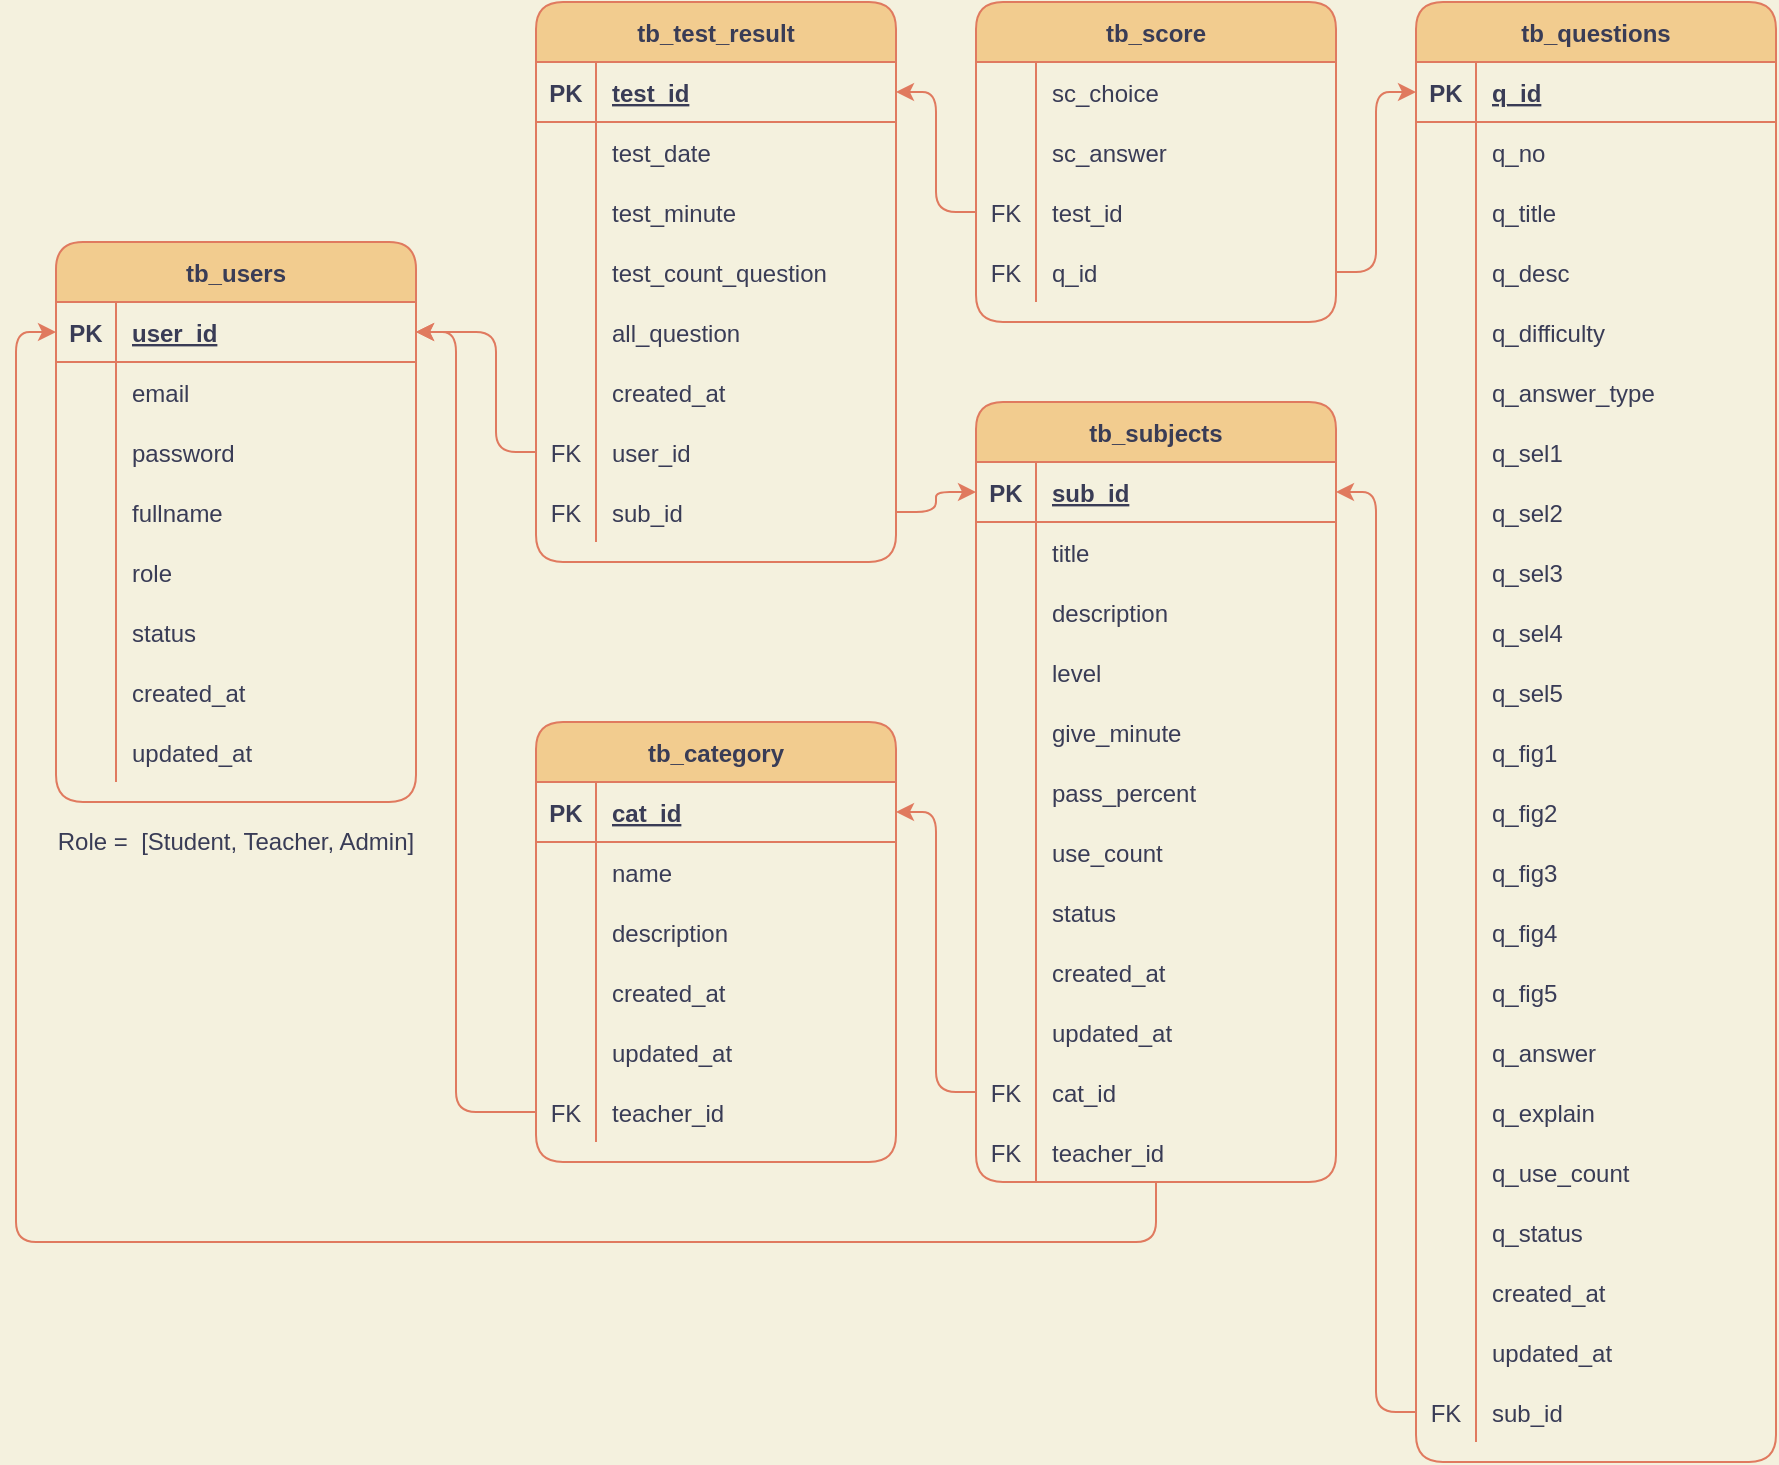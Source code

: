 <mxfile version="13.7.9" type="embed"><diagram id="7hN9aNgrmeOghoA3LiAi" name="Page-1"><mxGraphModel dx="922" dy="501" grid="1" gridSize="10" guides="1" tooltips="1" connect="1" arrows="1" fold="1" page="1" pageScale="1" pageWidth="850" pageHeight="1100" background="#F4F1DE" math="0" shadow="0"><root><mxCell id="0"/><mxCell id="1" parent="0"/><mxCell id="Cb4yv7zZFqui-rtnIhjn-1" value="tb_users" style="shape=table;startSize=30;container=1;collapsible=1;childLayout=tableLayout;fixedRows=1;rowLines=0;fontStyle=1;align=center;resizeLast=1;fillColor=#F2CC8F;strokeColor=#E07A5F;fontColor=#393C56;rounded=1;" parent="1" vertex="1"><mxGeometry x="80" y="150" width="180" height="280" as="geometry"/></mxCell><mxCell id="Cb4yv7zZFqui-rtnIhjn-2" value="" style="shape=partialRectangle;collapsible=0;dropTarget=0;pointerEvents=0;fillColor=none;top=0;left=0;bottom=1;right=0;points=[[0,0.5],[1,0.5]];portConstraint=eastwest;strokeColor=#E07A5F;fontColor=#393C56;rounded=1;" parent="Cb4yv7zZFqui-rtnIhjn-1" vertex="1"><mxGeometry y="30" width="180" height="30" as="geometry"/></mxCell><mxCell id="Cb4yv7zZFqui-rtnIhjn-3" value="PK" style="shape=partialRectangle;connectable=0;fillColor=none;top=0;left=0;bottom=0;right=0;fontStyle=1;overflow=hidden;strokeColor=#E07A5F;fontColor=#393C56;rounded=1;" parent="Cb4yv7zZFqui-rtnIhjn-2" vertex="1"><mxGeometry width="30" height="30" as="geometry"/></mxCell><mxCell id="Cb4yv7zZFqui-rtnIhjn-4" value="user_id" style="shape=partialRectangle;connectable=0;fillColor=none;top=0;left=0;bottom=0;right=0;align=left;spacingLeft=6;fontStyle=5;overflow=hidden;strokeColor=#E07A5F;fontColor=#393C56;rounded=1;" parent="Cb4yv7zZFqui-rtnIhjn-2" vertex="1"><mxGeometry x="30" width="150" height="30" as="geometry"/></mxCell><mxCell id="Cb4yv7zZFqui-rtnIhjn-8" value="" style="shape=partialRectangle;collapsible=0;dropTarget=0;pointerEvents=0;fillColor=none;top=0;left=0;bottom=0;right=0;points=[[0,0.5],[1,0.5]];portConstraint=eastwest;strokeColor=#E07A5F;fontColor=#393C56;rounded=1;" parent="Cb4yv7zZFqui-rtnIhjn-1" vertex="1"><mxGeometry y="60" width="180" height="30" as="geometry"/></mxCell><mxCell id="Cb4yv7zZFqui-rtnIhjn-9" value="" style="shape=partialRectangle;connectable=0;fillColor=none;top=0;left=0;bottom=0;right=0;editable=1;overflow=hidden;strokeColor=#E07A5F;fontColor=#393C56;rounded=1;" parent="Cb4yv7zZFqui-rtnIhjn-8" vertex="1"><mxGeometry width="30" height="30" as="geometry"/></mxCell><mxCell id="Cb4yv7zZFqui-rtnIhjn-10" value="email" style="shape=partialRectangle;connectable=0;fillColor=none;top=0;left=0;bottom=0;right=0;align=left;spacingLeft=6;overflow=hidden;strokeColor=#E07A5F;fontColor=#393C56;rounded=1;" parent="Cb4yv7zZFqui-rtnIhjn-8" vertex="1"><mxGeometry x="30" width="150" height="30" as="geometry"/></mxCell><mxCell id="Cb4yv7zZFqui-rtnIhjn-11" value="" style="shape=partialRectangle;collapsible=0;dropTarget=0;pointerEvents=0;fillColor=none;top=0;left=0;bottom=0;right=0;points=[[0,0.5],[1,0.5]];portConstraint=eastwest;strokeColor=#E07A5F;fontColor=#393C56;rounded=1;" parent="Cb4yv7zZFqui-rtnIhjn-1" vertex="1"><mxGeometry y="90" width="180" height="30" as="geometry"/></mxCell><mxCell id="Cb4yv7zZFqui-rtnIhjn-12" value="" style="shape=partialRectangle;connectable=0;fillColor=none;top=0;left=0;bottom=0;right=0;editable=1;overflow=hidden;strokeColor=#E07A5F;fontColor=#393C56;rounded=1;" parent="Cb4yv7zZFqui-rtnIhjn-11" vertex="1"><mxGeometry width="30" height="30" as="geometry"/></mxCell><mxCell id="Cb4yv7zZFqui-rtnIhjn-13" value="password" style="shape=partialRectangle;connectable=0;fillColor=none;top=0;left=0;bottom=0;right=0;align=left;spacingLeft=6;overflow=hidden;strokeColor=#E07A5F;fontColor=#393C56;rounded=1;" parent="Cb4yv7zZFqui-rtnIhjn-11" vertex="1"><mxGeometry x="30" width="150" height="30" as="geometry"/></mxCell><mxCell id="Cb4yv7zZFqui-rtnIhjn-5" value="" style="shape=partialRectangle;collapsible=0;dropTarget=0;pointerEvents=0;fillColor=none;top=0;left=0;bottom=0;right=0;points=[[0,0.5],[1,0.5]];portConstraint=eastwest;strokeColor=#E07A5F;fontColor=#393C56;rounded=1;" parent="Cb4yv7zZFqui-rtnIhjn-1" vertex="1"><mxGeometry y="120" width="180" height="30" as="geometry"/></mxCell><mxCell id="Cb4yv7zZFqui-rtnIhjn-6" value="" style="shape=partialRectangle;connectable=0;fillColor=none;top=0;left=0;bottom=0;right=0;editable=1;overflow=hidden;strokeColor=#E07A5F;fontColor=#393C56;rounded=1;" parent="Cb4yv7zZFqui-rtnIhjn-5" vertex="1"><mxGeometry width="30" height="30" as="geometry"/></mxCell><mxCell id="Cb4yv7zZFqui-rtnIhjn-7" value="fullname" style="shape=partialRectangle;connectable=0;fillColor=none;top=0;left=0;bottom=0;right=0;align=left;spacingLeft=6;overflow=hidden;strokeColor=#E07A5F;fontColor=#393C56;rounded=1;" parent="Cb4yv7zZFqui-rtnIhjn-5" vertex="1"><mxGeometry x="30" width="150" height="30" as="geometry"/></mxCell><mxCell id="Cb4yv7zZFqui-rtnIhjn-14" value="" style="shape=partialRectangle;collapsible=0;dropTarget=0;pointerEvents=0;fillColor=none;top=0;left=0;bottom=0;right=0;points=[[0,0.5],[1,0.5]];portConstraint=eastwest;strokeColor=#E07A5F;fontColor=#393C56;rounded=1;" parent="Cb4yv7zZFqui-rtnIhjn-1" vertex="1"><mxGeometry y="150" width="180" height="30" as="geometry"/></mxCell><mxCell id="Cb4yv7zZFqui-rtnIhjn-15" value="" style="shape=partialRectangle;connectable=0;fillColor=none;top=0;left=0;bottom=0;right=0;editable=1;overflow=hidden;strokeColor=#E07A5F;fontColor=#393C56;rounded=1;" parent="Cb4yv7zZFqui-rtnIhjn-14" vertex="1"><mxGeometry width="30" height="30" as="geometry"/></mxCell><mxCell id="Cb4yv7zZFqui-rtnIhjn-16" value="role" style="shape=partialRectangle;connectable=0;fillColor=none;top=0;left=0;bottom=0;right=0;align=left;spacingLeft=6;overflow=hidden;strokeColor=#E07A5F;fontColor=#393C56;rounded=1;" parent="Cb4yv7zZFqui-rtnIhjn-14" vertex="1"><mxGeometry x="30" width="150" height="30" as="geometry"/></mxCell><mxCell id="Cb4yv7zZFqui-rtnIhjn-17" value="" style="shape=partialRectangle;collapsible=0;dropTarget=0;pointerEvents=0;fillColor=none;top=0;left=0;bottom=0;right=0;points=[[0,0.5],[1,0.5]];portConstraint=eastwest;strokeColor=#E07A5F;fontColor=#393C56;rounded=1;" parent="Cb4yv7zZFqui-rtnIhjn-1" vertex="1"><mxGeometry y="180" width="180" height="30" as="geometry"/></mxCell><mxCell id="Cb4yv7zZFqui-rtnIhjn-18" value="" style="shape=partialRectangle;connectable=0;fillColor=none;top=0;left=0;bottom=0;right=0;editable=1;overflow=hidden;strokeColor=#E07A5F;fontColor=#393C56;rounded=1;" parent="Cb4yv7zZFqui-rtnIhjn-17" vertex="1"><mxGeometry width="30" height="30" as="geometry"/></mxCell><mxCell id="Cb4yv7zZFqui-rtnIhjn-19" value="status" style="shape=partialRectangle;connectable=0;fillColor=none;top=0;left=0;bottom=0;right=0;align=left;spacingLeft=6;overflow=hidden;strokeColor=#E07A5F;fontColor=#393C56;rounded=1;" parent="Cb4yv7zZFqui-rtnIhjn-17" vertex="1"><mxGeometry x="30" width="150" height="30" as="geometry"/></mxCell><mxCell id="Cb4yv7zZFqui-rtnIhjn-20" value="" style="shape=partialRectangle;collapsible=0;dropTarget=0;pointerEvents=0;fillColor=none;top=0;left=0;bottom=0;right=0;points=[[0,0.5],[1,0.5]];portConstraint=eastwest;strokeColor=#E07A5F;fontColor=#393C56;rounded=1;" parent="Cb4yv7zZFqui-rtnIhjn-1" vertex="1"><mxGeometry y="210" width="180" height="30" as="geometry"/></mxCell><mxCell id="Cb4yv7zZFqui-rtnIhjn-21" value="" style="shape=partialRectangle;connectable=0;fillColor=none;top=0;left=0;bottom=0;right=0;editable=1;overflow=hidden;strokeColor=#E07A5F;fontColor=#393C56;rounded=1;" parent="Cb4yv7zZFqui-rtnIhjn-20" vertex="1"><mxGeometry width="30" height="30" as="geometry"/></mxCell><mxCell id="Cb4yv7zZFqui-rtnIhjn-22" value="created_at" style="shape=partialRectangle;connectable=0;fillColor=none;top=0;left=0;bottom=0;right=0;align=left;spacingLeft=6;overflow=hidden;strokeColor=#E07A5F;fontColor=#393C56;rounded=1;" parent="Cb4yv7zZFqui-rtnIhjn-20" vertex="1"><mxGeometry x="30" width="150" height="30" as="geometry"/></mxCell><mxCell id="Cb4yv7zZFqui-rtnIhjn-23" value="" style="shape=partialRectangle;collapsible=0;dropTarget=0;pointerEvents=0;fillColor=none;top=0;left=0;bottom=0;right=0;points=[[0,0.5],[1,0.5]];portConstraint=eastwest;strokeColor=#E07A5F;fontColor=#393C56;rounded=1;" parent="Cb4yv7zZFqui-rtnIhjn-1" vertex="1"><mxGeometry y="240" width="180" height="30" as="geometry"/></mxCell><mxCell id="Cb4yv7zZFqui-rtnIhjn-24" value="" style="shape=partialRectangle;connectable=0;fillColor=none;top=0;left=0;bottom=0;right=0;editable=1;overflow=hidden;strokeColor=#E07A5F;fontColor=#393C56;rounded=1;" parent="Cb4yv7zZFqui-rtnIhjn-23" vertex="1"><mxGeometry width="30" height="30" as="geometry"/></mxCell><mxCell id="Cb4yv7zZFqui-rtnIhjn-25" value="updated_at" style="shape=partialRectangle;connectable=0;fillColor=none;top=0;left=0;bottom=0;right=0;align=left;spacingLeft=6;overflow=hidden;strokeColor=#E07A5F;fontColor=#393C56;rounded=1;" parent="Cb4yv7zZFqui-rtnIhjn-23" vertex="1"><mxGeometry x="30" width="150" height="30" as="geometry"/></mxCell><mxCell id="Cb4yv7zZFqui-rtnIhjn-26" value="tb_category" style="shape=table;startSize=30;container=1;collapsible=1;childLayout=tableLayout;fixedRows=1;rowLines=0;fontStyle=1;align=center;resizeLast=1;fillColor=#F2CC8F;strokeColor=#E07A5F;fontColor=#393C56;rounded=1;" parent="1" vertex="1"><mxGeometry x="320" y="390" width="180" height="220" as="geometry"/></mxCell><mxCell id="Cb4yv7zZFqui-rtnIhjn-27" value="" style="shape=partialRectangle;collapsible=0;dropTarget=0;pointerEvents=0;fillColor=none;top=0;left=0;bottom=1;right=0;points=[[0,0.5],[1,0.5]];portConstraint=eastwest;strokeColor=#E07A5F;fontColor=#393C56;rounded=1;" parent="Cb4yv7zZFqui-rtnIhjn-26" vertex="1"><mxGeometry y="30" width="180" height="30" as="geometry"/></mxCell><mxCell id="Cb4yv7zZFqui-rtnIhjn-28" value="PK" style="shape=partialRectangle;connectable=0;fillColor=none;top=0;left=0;bottom=0;right=0;fontStyle=1;overflow=hidden;strokeColor=#E07A5F;fontColor=#393C56;rounded=1;" parent="Cb4yv7zZFqui-rtnIhjn-27" vertex="1"><mxGeometry width="30" height="30" as="geometry"/></mxCell><mxCell id="Cb4yv7zZFqui-rtnIhjn-29" value="cat_id" style="shape=partialRectangle;connectable=0;fillColor=none;top=0;left=0;bottom=0;right=0;align=left;spacingLeft=6;fontStyle=5;overflow=hidden;strokeColor=#E07A5F;fontColor=#393C56;rounded=1;" parent="Cb4yv7zZFqui-rtnIhjn-27" vertex="1"><mxGeometry x="30" width="150" height="30" as="geometry"/></mxCell><mxCell id="Cb4yv7zZFqui-rtnIhjn-30" value="" style="shape=partialRectangle;collapsible=0;dropTarget=0;pointerEvents=0;fillColor=none;top=0;left=0;bottom=0;right=0;points=[[0,0.5],[1,0.5]];portConstraint=eastwest;strokeColor=#E07A5F;fontColor=#393C56;rounded=1;" parent="Cb4yv7zZFqui-rtnIhjn-26" vertex="1"><mxGeometry y="60" width="180" height="30" as="geometry"/></mxCell><mxCell id="Cb4yv7zZFqui-rtnIhjn-31" value="" style="shape=partialRectangle;connectable=0;fillColor=none;top=0;left=0;bottom=0;right=0;editable=1;overflow=hidden;strokeColor=#E07A5F;fontColor=#393C56;rounded=1;" parent="Cb4yv7zZFqui-rtnIhjn-30" vertex="1"><mxGeometry width="30" height="30" as="geometry"/></mxCell><mxCell id="Cb4yv7zZFqui-rtnIhjn-32" value="name" style="shape=partialRectangle;connectable=0;fillColor=none;top=0;left=0;bottom=0;right=0;align=left;spacingLeft=6;overflow=hidden;strokeColor=#E07A5F;fontColor=#393C56;rounded=1;" parent="Cb4yv7zZFqui-rtnIhjn-30" vertex="1"><mxGeometry x="30" width="150" height="30" as="geometry"/></mxCell><mxCell id="Cb4yv7zZFqui-rtnIhjn-33" value="" style="shape=partialRectangle;collapsible=0;dropTarget=0;pointerEvents=0;fillColor=none;top=0;left=0;bottom=0;right=0;points=[[0,0.5],[1,0.5]];portConstraint=eastwest;strokeColor=#E07A5F;fontColor=#393C56;rounded=1;" parent="Cb4yv7zZFqui-rtnIhjn-26" vertex="1"><mxGeometry y="90" width="180" height="30" as="geometry"/></mxCell><mxCell id="Cb4yv7zZFqui-rtnIhjn-34" value="" style="shape=partialRectangle;connectable=0;fillColor=none;top=0;left=0;bottom=0;right=0;editable=1;overflow=hidden;strokeColor=#E07A5F;fontColor=#393C56;rounded=1;" parent="Cb4yv7zZFqui-rtnIhjn-33" vertex="1"><mxGeometry width="30" height="30" as="geometry"/></mxCell><mxCell id="Cb4yv7zZFqui-rtnIhjn-35" value="description" style="shape=partialRectangle;connectable=0;fillColor=none;top=0;left=0;bottom=0;right=0;align=left;spacingLeft=6;overflow=hidden;strokeColor=#E07A5F;fontColor=#393C56;rounded=1;" parent="Cb4yv7zZFqui-rtnIhjn-33" vertex="1"><mxGeometry x="30" width="150" height="30" as="geometry"/></mxCell><mxCell id="Cb4yv7zZFqui-rtnIhjn-36" value="" style="shape=partialRectangle;collapsible=0;dropTarget=0;pointerEvents=0;fillColor=none;top=0;left=0;bottom=0;right=0;points=[[0,0.5],[1,0.5]];portConstraint=eastwest;strokeColor=#E07A5F;fontColor=#393C56;rounded=1;" parent="Cb4yv7zZFqui-rtnIhjn-26" vertex="1"><mxGeometry y="120" width="180" height="30" as="geometry"/></mxCell><mxCell id="Cb4yv7zZFqui-rtnIhjn-37" value="" style="shape=partialRectangle;connectable=0;fillColor=none;top=0;left=0;bottom=0;right=0;editable=1;overflow=hidden;strokeColor=#E07A5F;fontColor=#393C56;rounded=1;" parent="Cb4yv7zZFqui-rtnIhjn-36" vertex="1"><mxGeometry width="30" height="30" as="geometry"/></mxCell><mxCell id="Cb4yv7zZFqui-rtnIhjn-38" value="created_at" style="shape=partialRectangle;connectable=0;fillColor=none;top=0;left=0;bottom=0;right=0;align=left;spacingLeft=6;overflow=hidden;strokeColor=#E07A5F;fontColor=#393C56;rounded=1;" parent="Cb4yv7zZFqui-rtnIhjn-36" vertex="1"><mxGeometry x="30" width="150" height="30" as="geometry"/></mxCell><mxCell id="0QHwXdA0qR0R5OQeVKJc-8" value="" style="shape=partialRectangle;collapsible=0;dropTarget=0;pointerEvents=0;fillColor=none;top=0;left=0;bottom=0;right=0;points=[[0,0.5],[1,0.5]];portConstraint=eastwest;strokeColor=#E07A5F;fontColor=#393C56;rounded=1;" parent="Cb4yv7zZFqui-rtnIhjn-26" vertex="1"><mxGeometry y="150" width="180" height="30" as="geometry"/></mxCell><mxCell id="0QHwXdA0qR0R5OQeVKJc-9" value="" style="shape=partialRectangle;connectable=0;fillColor=none;top=0;left=0;bottom=0;right=0;editable=1;overflow=hidden;strokeColor=#E07A5F;fontColor=#393C56;rounded=1;" parent="0QHwXdA0qR0R5OQeVKJc-8" vertex="1"><mxGeometry width="30" height="30" as="geometry"/></mxCell><mxCell id="0QHwXdA0qR0R5OQeVKJc-10" value="updated_at" style="shape=partialRectangle;connectable=0;fillColor=none;top=0;left=0;bottom=0;right=0;align=left;spacingLeft=6;overflow=hidden;strokeColor=#E07A5F;fontColor=#393C56;rounded=1;" parent="0QHwXdA0qR0R5OQeVKJc-8" vertex="1"><mxGeometry x="30" width="150" height="30" as="geometry"/></mxCell><mxCell id="GuEDAPWdOgB3gn5zNmbN-1" value="" style="shape=partialRectangle;collapsible=0;dropTarget=0;pointerEvents=0;fillColor=none;top=0;left=0;bottom=0;right=0;points=[[0,0.5],[1,0.5]];portConstraint=eastwest;strokeColor=#E07A5F;fontColor=#393C56;rounded=1;" parent="Cb4yv7zZFqui-rtnIhjn-26" vertex="1"><mxGeometry y="180" width="180" height="30" as="geometry"/></mxCell><mxCell id="GuEDAPWdOgB3gn5zNmbN-2" value="FK" style="shape=partialRectangle;connectable=0;fillColor=none;top=0;left=0;bottom=0;right=0;fontStyle=0;overflow=hidden;strokeColor=#E07A5F;fontColor=#393C56;rounded=1;" parent="GuEDAPWdOgB3gn5zNmbN-1" vertex="1"><mxGeometry width="30" height="30" as="geometry"/></mxCell><mxCell id="GuEDAPWdOgB3gn5zNmbN-3" value="teacher_id" style="shape=partialRectangle;connectable=0;fillColor=none;top=0;left=0;bottom=0;right=0;align=left;spacingLeft=6;fontStyle=0;overflow=hidden;strokeColor=#E07A5F;fontColor=#393C56;rounded=1;" parent="GuEDAPWdOgB3gn5zNmbN-1" vertex="1"><mxGeometry x="30" width="150" height="30" as="geometry"/></mxCell><mxCell id="Cb4yv7zZFqui-rtnIhjn-39" value="tb_subjects" style="shape=table;startSize=30;container=1;collapsible=1;childLayout=tableLayout;fixedRows=1;rowLines=0;fontStyle=1;align=center;resizeLast=1;fillColor=#F2CC8F;strokeColor=#E07A5F;fontColor=#393C56;rounded=1;" parent="1" vertex="1"><mxGeometry x="540" y="230" width="180" height="390" as="geometry"/></mxCell><mxCell id="Cb4yv7zZFqui-rtnIhjn-40" value="" style="shape=partialRectangle;collapsible=0;dropTarget=0;pointerEvents=0;fillColor=none;top=0;left=0;bottom=1;right=0;points=[[0,0.5],[1,0.5]];portConstraint=eastwest;strokeColor=#E07A5F;fontColor=#393C56;rounded=1;" parent="Cb4yv7zZFqui-rtnIhjn-39" vertex="1"><mxGeometry y="30" width="180" height="30" as="geometry"/></mxCell><mxCell id="Cb4yv7zZFqui-rtnIhjn-41" value="PK" style="shape=partialRectangle;connectable=0;fillColor=none;top=0;left=0;bottom=0;right=0;fontStyle=1;overflow=hidden;strokeColor=#E07A5F;fontColor=#393C56;rounded=1;" parent="Cb4yv7zZFqui-rtnIhjn-40" vertex="1"><mxGeometry width="30" height="30" as="geometry"/></mxCell><mxCell id="Cb4yv7zZFqui-rtnIhjn-42" value="sub_id" style="shape=partialRectangle;connectable=0;fillColor=none;top=0;left=0;bottom=0;right=0;align=left;spacingLeft=6;fontStyle=5;overflow=hidden;strokeColor=#E07A5F;fontColor=#393C56;rounded=1;" parent="Cb4yv7zZFqui-rtnIhjn-40" vertex="1"><mxGeometry x="30" width="150" height="30" as="geometry"/></mxCell><mxCell id="Cb4yv7zZFqui-rtnIhjn-43" value="" style="shape=partialRectangle;collapsible=0;dropTarget=0;pointerEvents=0;fillColor=none;top=0;left=0;bottom=0;right=0;points=[[0,0.5],[1,0.5]];portConstraint=eastwest;strokeColor=#E07A5F;fontColor=#393C56;rounded=1;" parent="Cb4yv7zZFqui-rtnIhjn-39" vertex="1"><mxGeometry y="60" width="180" height="30" as="geometry"/></mxCell><mxCell id="Cb4yv7zZFqui-rtnIhjn-44" value="" style="shape=partialRectangle;connectable=0;fillColor=none;top=0;left=0;bottom=0;right=0;editable=1;overflow=hidden;strokeColor=#E07A5F;fontColor=#393C56;rounded=1;" parent="Cb4yv7zZFqui-rtnIhjn-43" vertex="1"><mxGeometry width="30" height="30" as="geometry"/></mxCell><mxCell id="Cb4yv7zZFqui-rtnIhjn-45" value="title" style="shape=partialRectangle;connectable=0;fillColor=none;top=0;left=0;bottom=0;right=0;align=left;spacingLeft=6;overflow=hidden;strokeColor=#E07A5F;fontColor=#393C56;rounded=1;" parent="Cb4yv7zZFqui-rtnIhjn-43" vertex="1"><mxGeometry x="30" width="150" height="30" as="geometry"/></mxCell><mxCell id="Cb4yv7zZFqui-rtnIhjn-46" value="" style="shape=partialRectangle;collapsible=0;dropTarget=0;pointerEvents=0;fillColor=none;top=0;left=0;bottom=0;right=0;points=[[0,0.5],[1,0.5]];portConstraint=eastwest;strokeColor=#E07A5F;fontColor=#393C56;rounded=1;" parent="Cb4yv7zZFqui-rtnIhjn-39" vertex="1"><mxGeometry y="90" width="180" height="30" as="geometry"/></mxCell><mxCell id="Cb4yv7zZFqui-rtnIhjn-47" value="" style="shape=partialRectangle;connectable=0;fillColor=none;top=0;left=0;bottom=0;right=0;editable=1;overflow=hidden;strokeColor=#E07A5F;fontColor=#393C56;rounded=1;" parent="Cb4yv7zZFqui-rtnIhjn-46" vertex="1"><mxGeometry width="30" height="30" as="geometry"/></mxCell><mxCell id="Cb4yv7zZFqui-rtnIhjn-48" value="description" style="shape=partialRectangle;connectable=0;fillColor=none;top=0;left=0;bottom=0;right=0;align=left;spacingLeft=6;overflow=hidden;strokeColor=#E07A5F;fontColor=#393C56;rounded=1;" parent="Cb4yv7zZFqui-rtnIhjn-46" vertex="1"><mxGeometry x="30" width="150" height="30" as="geometry"/></mxCell><mxCell id="Cb4yv7zZFqui-rtnIhjn-49" value="" style="shape=partialRectangle;collapsible=0;dropTarget=0;pointerEvents=0;fillColor=none;top=0;left=0;bottom=0;right=0;points=[[0,0.5],[1,0.5]];portConstraint=eastwest;strokeColor=#E07A5F;fontColor=#393C56;rounded=1;" parent="Cb4yv7zZFqui-rtnIhjn-39" vertex="1"><mxGeometry y="120" width="180" height="30" as="geometry"/></mxCell><mxCell id="Cb4yv7zZFqui-rtnIhjn-50" value="" style="shape=partialRectangle;connectable=0;fillColor=none;top=0;left=0;bottom=0;right=0;editable=1;overflow=hidden;strokeColor=#E07A5F;fontColor=#393C56;rounded=1;" parent="Cb4yv7zZFqui-rtnIhjn-49" vertex="1"><mxGeometry width="30" height="30" as="geometry"/></mxCell><mxCell id="Cb4yv7zZFqui-rtnIhjn-51" value="level" style="shape=partialRectangle;connectable=0;fillColor=none;top=0;left=0;bottom=0;right=0;align=left;spacingLeft=6;overflow=hidden;strokeColor=#E07A5F;fontColor=#393C56;rounded=1;" parent="Cb4yv7zZFqui-rtnIhjn-49" vertex="1"><mxGeometry x="30" width="150" height="30" as="geometry"/></mxCell><mxCell id="Cb4yv7zZFqui-rtnIhjn-52" value="" style="shape=partialRectangle;collapsible=0;dropTarget=0;pointerEvents=0;fillColor=none;top=0;left=0;bottom=0;right=0;points=[[0,0.5],[1,0.5]];portConstraint=eastwest;strokeColor=#E07A5F;fontColor=#393C56;rounded=1;" parent="Cb4yv7zZFqui-rtnIhjn-39" vertex="1"><mxGeometry y="150" width="180" height="30" as="geometry"/></mxCell><mxCell id="Cb4yv7zZFqui-rtnIhjn-53" value="" style="shape=partialRectangle;connectable=0;fillColor=none;top=0;left=0;bottom=0;right=0;editable=1;overflow=hidden;strokeColor=#E07A5F;fontColor=#393C56;rounded=1;" parent="Cb4yv7zZFqui-rtnIhjn-52" vertex="1"><mxGeometry width="30" height="30" as="geometry"/></mxCell><mxCell id="Cb4yv7zZFqui-rtnIhjn-54" value="give_minute" style="shape=partialRectangle;connectable=0;fillColor=none;top=0;left=0;bottom=0;right=0;align=left;spacingLeft=6;overflow=hidden;strokeColor=#E07A5F;fontColor=#393C56;rounded=1;" parent="Cb4yv7zZFqui-rtnIhjn-52" vertex="1"><mxGeometry x="30" width="150" height="30" as="geometry"/></mxCell><mxCell id="Cb4yv7zZFqui-rtnIhjn-55" value="" style="shape=partialRectangle;collapsible=0;dropTarget=0;pointerEvents=0;fillColor=none;top=0;left=0;bottom=0;right=0;points=[[0,0.5],[1,0.5]];portConstraint=eastwest;strokeColor=#E07A5F;fontColor=#393C56;rounded=1;" parent="Cb4yv7zZFqui-rtnIhjn-39" vertex="1"><mxGeometry y="180" width="180" height="30" as="geometry"/></mxCell><mxCell id="Cb4yv7zZFqui-rtnIhjn-56" value="" style="shape=partialRectangle;connectable=0;fillColor=none;top=0;left=0;bottom=0;right=0;editable=1;overflow=hidden;strokeColor=#E07A5F;fontColor=#393C56;rounded=1;" parent="Cb4yv7zZFqui-rtnIhjn-55" vertex="1"><mxGeometry width="30" height="30" as="geometry"/></mxCell><mxCell id="Cb4yv7zZFqui-rtnIhjn-57" value="pass_percent" style="shape=partialRectangle;connectable=0;fillColor=none;top=0;left=0;bottom=0;right=0;align=left;spacingLeft=6;overflow=hidden;strokeColor=#E07A5F;fontColor=#393C56;rounded=1;" parent="Cb4yv7zZFqui-rtnIhjn-55" vertex="1"><mxGeometry x="30" width="150" height="30" as="geometry"/></mxCell><mxCell id="Cb4yv7zZFqui-rtnIhjn-64" value="" style="shape=partialRectangle;collapsible=0;dropTarget=0;pointerEvents=0;fillColor=none;top=0;left=0;bottom=0;right=0;points=[[0,0.5],[1,0.5]];portConstraint=eastwest;strokeColor=#E07A5F;fontColor=#393C56;rounded=1;" parent="Cb4yv7zZFqui-rtnIhjn-39" vertex="1"><mxGeometry y="210" width="180" height="30" as="geometry"/></mxCell><mxCell id="Cb4yv7zZFqui-rtnIhjn-65" value="" style="shape=partialRectangle;connectable=0;fillColor=none;top=0;left=0;bottom=0;right=0;editable=1;overflow=hidden;strokeColor=#E07A5F;fontColor=#393C56;rounded=1;" parent="Cb4yv7zZFqui-rtnIhjn-64" vertex="1"><mxGeometry width="30" height="30" as="geometry"/></mxCell><mxCell id="Cb4yv7zZFqui-rtnIhjn-66" value="use_count" style="shape=partialRectangle;connectable=0;fillColor=none;top=0;left=0;bottom=0;right=0;align=left;spacingLeft=6;overflow=hidden;strokeColor=#E07A5F;fontColor=#393C56;rounded=1;" parent="Cb4yv7zZFqui-rtnIhjn-64" vertex="1"><mxGeometry x="30" width="150" height="30" as="geometry"/></mxCell><mxCell id="Cb4yv7zZFqui-rtnIhjn-67" value="" style="shape=partialRectangle;collapsible=0;dropTarget=0;pointerEvents=0;fillColor=none;top=0;left=0;bottom=0;right=0;points=[[0,0.5],[1,0.5]];portConstraint=eastwest;strokeColor=#E07A5F;fontColor=#393C56;rounded=1;" parent="Cb4yv7zZFqui-rtnIhjn-39" vertex="1"><mxGeometry y="240" width="180" height="30" as="geometry"/></mxCell><mxCell id="Cb4yv7zZFqui-rtnIhjn-68" value="" style="shape=partialRectangle;connectable=0;fillColor=none;top=0;left=0;bottom=0;right=0;editable=1;overflow=hidden;strokeColor=#E07A5F;fontColor=#393C56;rounded=1;" parent="Cb4yv7zZFqui-rtnIhjn-67" vertex="1"><mxGeometry width="30" height="30" as="geometry"/></mxCell><mxCell id="Cb4yv7zZFqui-rtnIhjn-69" value="status" style="shape=partialRectangle;connectable=0;fillColor=none;top=0;left=0;bottom=0;right=0;align=left;spacingLeft=6;overflow=hidden;strokeColor=#E07A5F;fontColor=#393C56;rounded=1;" parent="Cb4yv7zZFqui-rtnIhjn-67" vertex="1"><mxGeometry x="30" width="150" height="30" as="geometry"/></mxCell><mxCell id="0QHwXdA0qR0R5OQeVKJc-14" value="" style="shape=partialRectangle;collapsible=0;dropTarget=0;pointerEvents=0;fillColor=none;top=0;left=0;bottom=0;right=0;points=[[0,0.5],[1,0.5]];portConstraint=eastwest;strokeColor=#E07A5F;fontColor=#393C56;rounded=1;" parent="Cb4yv7zZFqui-rtnIhjn-39" vertex="1"><mxGeometry y="270" width="180" height="30" as="geometry"/></mxCell><mxCell id="0QHwXdA0qR0R5OQeVKJc-15" value="" style="shape=partialRectangle;connectable=0;fillColor=none;top=0;left=0;bottom=0;right=0;editable=1;overflow=hidden;strokeColor=#E07A5F;fontColor=#393C56;rounded=1;" parent="0QHwXdA0qR0R5OQeVKJc-14" vertex="1"><mxGeometry width="30" height="30" as="geometry"/></mxCell><mxCell id="0QHwXdA0qR0R5OQeVKJc-16" value="created_at" style="shape=partialRectangle;connectable=0;fillColor=none;top=0;left=0;bottom=0;right=0;align=left;spacingLeft=6;overflow=hidden;strokeColor=#E07A5F;fontColor=#393C56;rounded=1;" parent="0QHwXdA0qR0R5OQeVKJc-14" vertex="1"><mxGeometry x="30" width="150" height="30" as="geometry"/></mxCell><mxCell id="0QHwXdA0qR0R5OQeVKJc-11" value="" style="shape=partialRectangle;collapsible=0;dropTarget=0;pointerEvents=0;fillColor=none;top=0;left=0;bottom=0;right=0;points=[[0,0.5],[1,0.5]];portConstraint=eastwest;strokeColor=#E07A5F;fontColor=#393C56;rounded=1;" parent="Cb4yv7zZFqui-rtnIhjn-39" vertex="1"><mxGeometry y="300" width="180" height="30" as="geometry"/></mxCell><mxCell id="0QHwXdA0qR0R5OQeVKJc-12" value="" style="shape=partialRectangle;connectable=0;fillColor=none;top=0;left=0;bottom=0;right=0;editable=1;overflow=hidden;strokeColor=#E07A5F;fontColor=#393C56;rounded=1;" parent="0QHwXdA0qR0R5OQeVKJc-11" vertex="1"><mxGeometry width="30" height="30" as="geometry"/></mxCell><mxCell id="0QHwXdA0qR0R5OQeVKJc-13" value="updated_at" style="shape=partialRectangle;connectable=0;fillColor=none;top=0;left=0;bottom=0;right=0;align=left;spacingLeft=6;overflow=hidden;strokeColor=#E07A5F;fontColor=#393C56;rounded=1;" parent="0QHwXdA0qR0R5OQeVKJc-11" vertex="1"><mxGeometry x="30" width="150" height="30" as="geometry"/></mxCell><mxCell id="Cb4yv7zZFqui-rtnIhjn-82" value="" style="shape=partialRectangle;collapsible=0;dropTarget=0;pointerEvents=0;fillColor=none;top=0;left=0;bottom=0;right=0;points=[[0,0.5],[1,0.5]];portConstraint=eastwest;strokeColor=#E07A5F;fontColor=#393C56;rounded=1;" parent="Cb4yv7zZFqui-rtnIhjn-39" vertex="1"><mxGeometry y="330" width="180" height="30" as="geometry"/></mxCell><mxCell id="Cb4yv7zZFqui-rtnIhjn-83" value="FK" style="shape=partialRectangle;connectable=0;fillColor=none;top=0;left=0;bottom=0;right=0;fontStyle=0;overflow=hidden;strokeColor=#E07A5F;fontColor=#393C56;rounded=1;" parent="Cb4yv7zZFqui-rtnIhjn-82" vertex="1"><mxGeometry width="30" height="30" as="geometry"/></mxCell><mxCell id="Cb4yv7zZFqui-rtnIhjn-84" value="cat_id" style="shape=partialRectangle;connectable=0;fillColor=none;top=0;left=0;bottom=0;right=0;align=left;spacingLeft=6;fontStyle=0;overflow=hidden;strokeColor=#E07A5F;fontColor=#393C56;rounded=1;" parent="Cb4yv7zZFqui-rtnIhjn-82" vertex="1"><mxGeometry x="30" width="150" height="30" as="geometry"/></mxCell><mxCell id="Cb4yv7zZFqui-rtnIhjn-88" value="" style="shape=partialRectangle;collapsible=0;dropTarget=0;pointerEvents=0;fillColor=none;top=0;left=0;bottom=0;right=0;points=[[0,0.5],[1,0.5]];portConstraint=eastwest;strokeColor=#E07A5F;fontColor=#393C56;rounded=1;" parent="Cb4yv7zZFqui-rtnIhjn-39" vertex="1"><mxGeometry y="360" width="180" height="30" as="geometry"/></mxCell><mxCell id="Cb4yv7zZFqui-rtnIhjn-89" value="FK" style="shape=partialRectangle;connectable=0;fillColor=none;top=0;left=0;bottom=0;right=0;fontStyle=0;overflow=hidden;strokeColor=#E07A5F;fontColor=#393C56;rounded=1;" parent="Cb4yv7zZFqui-rtnIhjn-88" vertex="1"><mxGeometry width="30" height="30" as="geometry"/></mxCell><mxCell id="Cb4yv7zZFqui-rtnIhjn-90" value="teacher_id" style="shape=partialRectangle;connectable=0;fillColor=none;top=0;left=0;bottom=0;right=0;align=left;spacingLeft=6;fontStyle=0;overflow=hidden;strokeColor=#E07A5F;fontColor=#393C56;rounded=1;" parent="Cb4yv7zZFqui-rtnIhjn-88" vertex="1"><mxGeometry x="30" width="150" height="30" as="geometry"/></mxCell><mxCell id="Cb4yv7zZFqui-rtnIhjn-93" style="edgeStyle=orthogonalEdgeStyle;orthogonalLoop=1;jettySize=auto;html=1;entryX=0;entryY=0.5;entryDx=0;entryDy=0;strokeColor=#E07A5F;fontColor=#393C56;labelBackgroundColor=#F4F1DE;" parent="1" source="Cb4yv7zZFqui-rtnIhjn-88" target="Cb4yv7zZFqui-rtnIhjn-2" edge="1"><mxGeometry relative="1" as="geometry"><Array as="points"><mxPoint x="630" y="650"/><mxPoint x="60" y="650"/><mxPoint x="60" y="195"/></Array></mxGeometry></mxCell><mxCell id="Cb4yv7zZFqui-rtnIhjn-94" value="tb_questions" style="shape=table;startSize=30;container=1;collapsible=1;childLayout=tableLayout;fixedRows=1;rowLines=0;fontStyle=1;align=center;resizeLast=1;fillColor=#F2CC8F;strokeColor=#E07A5F;fontColor=#393C56;rounded=1;" parent="1" vertex="1"><mxGeometry x="760" y="30" width="180" height="730" as="geometry"/></mxCell><mxCell id="Cb4yv7zZFqui-rtnIhjn-95" value="" style="shape=partialRectangle;collapsible=0;dropTarget=0;pointerEvents=0;fillColor=none;top=0;left=0;bottom=1;right=0;points=[[0,0.5],[1,0.5]];portConstraint=eastwest;strokeColor=#E07A5F;fontColor=#393C56;rounded=1;" parent="Cb4yv7zZFqui-rtnIhjn-94" vertex="1"><mxGeometry y="30" width="180" height="30" as="geometry"/></mxCell><mxCell id="Cb4yv7zZFqui-rtnIhjn-96" value="PK" style="shape=partialRectangle;connectable=0;fillColor=none;top=0;left=0;bottom=0;right=0;fontStyle=1;overflow=hidden;strokeColor=#E07A5F;fontColor=#393C56;rounded=1;" parent="Cb4yv7zZFqui-rtnIhjn-95" vertex="1"><mxGeometry width="30" height="30" as="geometry"/></mxCell><mxCell id="Cb4yv7zZFqui-rtnIhjn-97" value="q_id" style="shape=partialRectangle;connectable=0;fillColor=none;top=0;left=0;bottom=0;right=0;align=left;spacingLeft=6;fontStyle=5;overflow=hidden;strokeColor=#E07A5F;fontColor=#393C56;rounded=1;" parent="Cb4yv7zZFqui-rtnIhjn-95" vertex="1"><mxGeometry x="30" width="150" height="30" as="geometry"/></mxCell><mxCell id="Cb4yv7zZFqui-rtnIhjn-98" value="" style="shape=partialRectangle;collapsible=0;dropTarget=0;pointerEvents=0;fillColor=none;top=0;left=0;bottom=0;right=0;points=[[0,0.5],[1,0.5]];portConstraint=eastwest;strokeColor=#E07A5F;fontColor=#393C56;rounded=1;" parent="Cb4yv7zZFqui-rtnIhjn-94" vertex="1"><mxGeometry y="60" width="180" height="30" as="geometry"/></mxCell><mxCell id="Cb4yv7zZFqui-rtnIhjn-99" value="" style="shape=partialRectangle;connectable=0;fillColor=none;top=0;left=0;bottom=0;right=0;editable=1;overflow=hidden;strokeColor=#E07A5F;fontColor=#393C56;rounded=1;" parent="Cb4yv7zZFqui-rtnIhjn-98" vertex="1"><mxGeometry width="30" height="30" as="geometry"/></mxCell><mxCell id="Cb4yv7zZFqui-rtnIhjn-100" value="q_no" style="shape=partialRectangle;connectable=0;fillColor=none;top=0;left=0;bottom=0;right=0;align=left;spacingLeft=6;overflow=hidden;strokeColor=#E07A5F;fontColor=#393C56;rounded=1;" parent="Cb4yv7zZFqui-rtnIhjn-98" vertex="1"><mxGeometry x="30" width="150" height="30" as="geometry"/></mxCell><mxCell id="Cb4yv7zZFqui-rtnIhjn-155" value="" style="shape=partialRectangle;collapsible=0;dropTarget=0;pointerEvents=0;fillColor=none;top=0;left=0;bottom=0;right=0;points=[[0,0.5],[1,0.5]];portConstraint=eastwest;strokeColor=#E07A5F;fontColor=#393C56;rounded=1;" parent="Cb4yv7zZFqui-rtnIhjn-94" vertex="1"><mxGeometry y="90" width="180" height="30" as="geometry"/></mxCell><mxCell id="Cb4yv7zZFqui-rtnIhjn-156" value="" style="shape=partialRectangle;connectable=0;fillColor=none;top=0;left=0;bottom=0;right=0;editable=1;overflow=hidden;strokeColor=#E07A5F;fontColor=#393C56;rounded=1;" parent="Cb4yv7zZFqui-rtnIhjn-155" vertex="1"><mxGeometry width="30" height="30" as="geometry"/></mxCell><mxCell id="Cb4yv7zZFqui-rtnIhjn-157" value="q_title" style="shape=partialRectangle;connectable=0;fillColor=none;top=0;left=0;bottom=0;right=0;align=left;spacingLeft=6;overflow=hidden;strokeColor=#E07A5F;fontColor=#393C56;rounded=1;" parent="Cb4yv7zZFqui-rtnIhjn-155" vertex="1"><mxGeometry x="30" width="150" height="30" as="geometry"/></mxCell><mxCell id="Cb4yv7zZFqui-rtnIhjn-158" value="" style="shape=partialRectangle;collapsible=0;dropTarget=0;pointerEvents=0;fillColor=none;top=0;left=0;bottom=0;right=0;points=[[0,0.5],[1,0.5]];portConstraint=eastwest;strokeColor=#E07A5F;fontColor=#393C56;rounded=1;" parent="Cb4yv7zZFqui-rtnIhjn-94" vertex="1"><mxGeometry y="120" width="180" height="30" as="geometry"/></mxCell><mxCell id="Cb4yv7zZFqui-rtnIhjn-159" value="" style="shape=partialRectangle;connectable=0;fillColor=none;top=0;left=0;bottom=0;right=0;editable=1;overflow=hidden;strokeColor=#E07A5F;fontColor=#393C56;rounded=1;" parent="Cb4yv7zZFqui-rtnIhjn-158" vertex="1"><mxGeometry width="30" height="30" as="geometry"/></mxCell><mxCell id="Cb4yv7zZFqui-rtnIhjn-160" value="q_desc" style="shape=partialRectangle;connectable=0;fillColor=none;top=0;left=0;bottom=0;right=0;align=left;spacingLeft=6;overflow=hidden;strokeColor=#E07A5F;fontColor=#393C56;rounded=1;" parent="Cb4yv7zZFqui-rtnIhjn-158" vertex="1"><mxGeometry x="30" width="150" height="30" as="geometry"/></mxCell><mxCell id="Cb4yv7zZFqui-rtnIhjn-101" value="" style="shape=partialRectangle;collapsible=0;dropTarget=0;pointerEvents=0;fillColor=none;top=0;left=0;bottom=0;right=0;points=[[0,0.5],[1,0.5]];portConstraint=eastwest;strokeColor=#E07A5F;fontColor=#393C56;rounded=1;" parent="Cb4yv7zZFqui-rtnIhjn-94" vertex="1"><mxGeometry y="150" width="180" height="30" as="geometry"/></mxCell><mxCell id="Cb4yv7zZFqui-rtnIhjn-102" value="" style="shape=partialRectangle;connectable=0;fillColor=none;top=0;left=0;bottom=0;right=0;editable=1;overflow=hidden;strokeColor=#E07A5F;fontColor=#393C56;rounded=1;" parent="Cb4yv7zZFqui-rtnIhjn-101" vertex="1"><mxGeometry width="30" height="30" as="geometry"/></mxCell><mxCell id="Cb4yv7zZFqui-rtnIhjn-103" value="q_difficulty" style="shape=partialRectangle;connectable=0;fillColor=none;top=0;left=0;bottom=0;right=0;align=left;spacingLeft=6;overflow=hidden;strokeColor=#E07A5F;fontColor=#393C56;rounded=1;" parent="Cb4yv7zZFqui-rtnIhjn-101" vertex="1"><mxGeometry x="30" width="150" height="30" as="geometry"/></mxCell><mxCell id="Cb4yv7zZFqui-rtnIhjn-104" value="" style="shape=partialRectangle;collapsible=0;dropTarget=0;pointerEvents=0;fillColor=none;top=0;left=0;bottom=0;right=0;points=[[0,0.5],[1,0.5]];portConstraint=eastwest;strokeColor=#E07A5F;fontColor=#393C56;rounded=1;" parent="Cb4yv7zZFqui-rtnIhjn-94" vertex="1"><mxGeometry y="180" width="180" height="30" as="geometry"/></mxCell><mxCell id="Cb4yv7zZFqui-rtnIhjn-105" value="" style="shape=partialRectangle;connectable=0;fillColor=none;top=0;left=0;bottom=0;right=0;editable=1;overflow=hidden;strokeColor=#E07A5F;fontColor=#393C56;rounded=1;" parent="Cb4yv7zZFqui-rtnIhjn-104" vertex="1"><mxGeometry width="30" height="30" as="geometry"/></mxCell><mxCell id="Cb4yv7zZFqui-rtnIhjn-106" value="q_answer_type" style="shape=partialRectangle;connectable=0;fillColor=none;top=0;left=0;bottom=0;right=0;align=left;spacingLeft=6;overflow=hidden;strokeColor=#E07A5F;fontColor=#393C56;rounded=1;" parent="Cb4yv7zZFqui-rtnIhjn-104" vertex="1"><mxGeometry x="30" width="150" height="30" as="geometry"/></mxCell><mxCell id="Cb4yv7zZFqui-rtnIhjn-107" value="" style="shape=partialRectangle;collapsible=0;dropTarget=0;pointerEvents=0;fillColor=none;top=0;left=0;bottom=0;right=0;points=[[0,0.5],[1,0.5]];portConstraint=eastwest;strokeColor=#E07A5F;fontColor=#393C56;rounded=1;" parent="Cb4yv7zZFqui-rtnIhjn-94" vertex="1"><mxGeometry y="210" width="180" height="30" as="geometry"/></mxCell><mxCell id="Cb4yv7zZFqui-rtnIhjn-108" value="" style="shape=partialRectangle;connectable=0;fillColor=none;top=0;left=0;bottom=0;right=0;editable=1;overflow=hidden;strokeColor=#E07A5F;fontColor=#393C56;rounded=1;" parent="Cb4yv7zZFqui-rtnIhjn-107" vertex="1"><mxGeometry width="30" height="30" as="geometry"/></mxCell><mxCell id="Cb4yv7zZFqui-rtnIhjn-109" value="q_sel1" style="shape=partialRectangle;connectable=0;fillColor=none;top=0;left=0;bottom=0;right=0;align=left;spacingLeft=6;overflow=hidden;strokeColor=#E07A5F;fontColor=#393C56;rounded=1;" parent="Cb4yv7zZFqui-rtnIhjn-107" vertex="1"><mxGeometry x="30" width="150" height="30" as="geometry"/></mxCell><mxCell id="Cb4yv7zZFqui-rtnIhjn-110" value="" style="shape=partialRectangle;collapsible=0;dropTarget=0;pointerEvents=0;fillColor=none;top=0;left=0;bottom=0;right=0;points=[[0,0.5],[1,0.5]];portConstraint=eastwest;strokeColor=#E07A5F;fontColor=#393C56;rounded=1;" parent="Cb4yv7zZFqui-rtnIhjn-94" vertex="1"><mxGeometry y="240" width="180" height="30" as="geometry"/></mxCell><mxCell id="Cb4yv7zZFqui-rtnIhjn-111" value="" style="shape=partialRectangle;connectable=0;fillColor=none;top=0;left=0;bottom=0;right=0;editable=1;overflow=hidden;strokeColor=#E07A5F;fontColor=#393C56;rounded=1;" parent="Cb4yv7zZFqui-rtnIhjn-110" vertex="1"><mxGeometry width="30" height="30" as="geometry"/></mxCell><mxCell id="Cb4yv7zZFqui-rtnIhjn-112" value="q_sel2" style="shape=partialRectangle;connectable=0;fillColor=none;top=0;left=0;bottom=0;right=0;align=left;spacingLeft=6;overflow=hidden;strokeColor=#E07A5F;fontColor=#393C56;rounded=1;" parent="Cb4yv7zZFqui-rtnIhjn-110" vertex="1"><mxGeometry x="30" width="150" height="30" as="geometry"/></mxCell><mxCell id="Cb4yv7zZFqui-rtnIhjn-113" value="" style="shape=partialRectangle;collapsible=0;dropTarget=0;pointerEvents=0;fillColor=none;top=0;left=0;bottom=0;right=0;points=[[0,0.5],[1,0.5]];portConstraint=eastwest;strokeColor=#E07A5F;fontColor=#393C56;rounded=1;" parent="Cb4yv7zZFqui-rtnIhjn-94" vertex="1"><mxGeometry y="270" width="180" height="30" as="geometry"/></mxCell><mxCell id="Cb4yv7zZFqui-rtnIhjn-114" value="" style="shape=partialRectangle;connectable=0;fillColor=none;top=0;left=0;bottom=0;right=0;editable=1;overflow=hidden;strokeColor=#E07A5F;fontColor=#393C56;rounded=1;" parent="Cb4yv7zZFqui-rtnIhjn-113" vertex="1"><mxGeometry width="30" height="30" as="geometry"/></mxCell><mxCell id="Cb4yv7zZFqui-rtnIhjn-115" value="q_sel3" style="shape=partialRectangle;connectable=0;fillColor=none;top=0;left=0;bottom=0;right=0;align=left;spacingLeft=6;overflow=hidden;strokeColor=#E07A5F;fontColor=#393C56;rounded=1;" parent="Cb4yv7zZFqui-rtnIhjn-113" vertex="1"><mxGeometry x="30" width="150" height="30" as="geometry"/></mxCell><mxCell id="Cb4yv7zZFqui-rtnIhjn-116" value="" style="shape=partialRectangle;collapsible=0;dropTarget=0;pointerEvents=0;fillColor=none;top=0;left=0;bottom=0;right=0;points=[[0,0.5],[1,0.5]];portConstraint=eastwest;strokeColor=#E07A5F;fontColor=#393C56;rounded=1;" parent="Cb4yv7zZFqui-rtnIhjn-94" vertex="1"><mxGeometry y="300" width="180" height="30" as="geometry"/></mxCell><mxCell id="Cb4yv7zZFqui-rtnIhjn-117" value="" style="shape=partialRectangle;connectable=0;fillColor=none;top=0;left=0;bottom=0;right=0;editable=1;overflow=hidden;strokeColor=#E07A5F;fontColor=#393C56;rounded=1;" parent="Cb4yv7zZFqui-rtnIhjn-116" vertex="1"><mxGeometry width="30" height="30" as="geometry"/></mxCell><mxCell id="Cb4yv7zZFqui-rtnIhjn-118" value="q_sel4" style="shape=partialRectangle;connectable=0;fillColor=none;top=0;left=0;bottom=0;right=0;align=left;spacingLeft=6;overflow=hidden;strokeColor=#E07A5F;fontColor=#393C56;rounded=1;" parent="Cb4yv7zZFqui-rtnIhjn-116" vertex="1"><mxGeometry x="30" width="150" height="30" as="geometry"/></mxCell><mxCell id="Cb4yv7zZFqui-rtnIhjn-119" value="" style="shape=partialRectangle;collapsible=0;dropTarget=0;pointerEvents=0;fillColor=none;top=0;left=0;bottom=0;right=0;points=[[0,0.5],[1,0.5]];portConstraint=eastwest;strokeColor=#E07A5F;fontColor=#393C56;rounded=1;" parent="Cb4yv7zZFqui-rtnIhjn-94" vertex="1"><mxGeometry y="330" width="180" height="30" as="geometry"/></mxCell><mxCell id="Cb4yv7zZFqui-rtnIhjn-120" value="" style="shape=partialRectangle;connectable=0;fillColor=none;top=0;left=0;bottom=0;right=0;editable=1;overflow=hidden;strokeColor=#E07A5F;fontColor=#393C56;rounded=1;" parent="Cb4yv7zZFqui-rtnIhjn-119" vertex="1"><mxGeometry width="30" height="30" as="geometry"/></mxCell><mxCell id="Cb4yv7zZFqui-rtnIhjn-121" value="q_sel5" style="shape=partialRectangle;connectable=0;fillColor=none;top=0;left=0;bottom=0;right=0;align=left;spacingLeft=6;overflow=hidden;strokeColor=#E07A5F;fontColor=#393C56;rounded=1;" parent="Cb4yv7zZFqui-rtnIhjn-119" vertex="1"><mxGeometry x="30" width="150" height="30" as="geometry"/></mxCell><mxCell id="Cb4yv7zZFqui-rtnIhjn-125" value="" style="shape=partialRectangle;collapsible=0;dropTarget=0;pointerEvents=0;fillColor=none;top=0;left=0;bottom=0;right=0;points=[[0,0.5],[1,0.5]];portConstraint=eastwest;strokeColor=#E07A5F;fontColor=#393C56;rounded=1;" parent="Cb4yv7zZFqui-rtnIhjn-94" vertex="1"><mxGeometry y="360" width="180" height="30" as="geometry"/></mxCell><mxCell id="Cb4yv7zZFqui-rtnIhjn-126" value="" style="shape=partialRectangle;connectable=0;fillColor=none;top=0;left=0;bottom=0;right=0;editable=1;overflow=hidden;strokeColor=#E07A5F;fontColor=#393C56;rounded=1;" parent="Cb4yv7zZFqui-rtnIhjn-125" vertex="1"><mxGeometry width="30" height="30" as="geometry"/></mxCell><mxCell id="Cb4yv7zZFqui-rtnIhjn-127" value="q_fig1" style="shape=partialRectangle;connectable=0;fillColor=none;top=0;left=0;bottom=0;right=0;align=left;spacingLeft=6;overflow=hidden;strokeColor=#E07A5F;fontColor=#393C56;rounded=1;" parent="Cb4yv7zZFqui-rtnIhjn-125" vertex="1"><mxGeometry x="30" width="150" height="30" as="geometry"/></mxCell><mxCell id="Cb4yv7zZFqui-rtnIhjn-128" value="" style="shape=partialRectangle;collapsible=0;dropTarget=0;pointerEvents=0;fillColor=none;top=0;left=0;bottom=0;right=0;points=[[0,0.5],[1,0.5]];portConstraint=eastwest;strokeColor=#E07A5F;fontColor=#393C56;rounded=1;" parent="Cb4yv7zZFqui-rtnIhjn-94" vertex="1"><mxGeometry y="390" width="180" height="30" as="geometry"/></mxCell><mxCell id="Cb4yv7zZFqui-rtnIhjn-129" value="" style="shape=partialRectangle;connectable=0;fillColor=none;top=0;left=0;bottom=0;right=0;editable=1;overflow=hidden;strokeColor=#E07A5F;fontColor=#393C56;rounded=1;" parent="Cb4yv7zZFqui-rtnIhjn-128" vertex="1"><mxGeometry width="30" height="30" as="geometry"/></mxCell><mxCell id="Cb4yv7zZFqui-rtnIhjn-130" value="q_fig2" style="shape=partialRectangle;connectable=0;fillColor=none;top=0;left=0;bottom=0;right=0;align=left;spacingLeft=6;overflow=hidden;strokeColor=#E07A5F;fontColor=#393C56;rounded=1;" parent="Cb4yv7zZFqui-rtnIhjn-128" vertex="1"><mxGeometry x="30" width="150" height="30" as="geometry"/></mxCell><mxCell id="Cb4yv7zZFqui-rtnIhjn-143" value="" style="shape=partialRectangle;collapsible=0;dropTarget=0;pointerEvents=0;fillColor=none;top=0;left=0;bottom=0;right=0;points=[[0,0.5],[1,0.5]];portConstraint=eastwest;strokeColor=#E07A5F;fontColor=#393C56;rounded=1;" parent="Cb4yv7zZFqui-rtnIhjn-94" vertex="1"><mxGeometry y="420" width="180" height="30" as="geometry"/></mxCell><mxCell id="Cb4yv7zZFqui-rtnIhjn-144" value="" style="shape=partialRectangle;connectable=0;fillColor=none;top=0;left=0;bottom=0;right=0;editable=1;overflow=hidden;strokeColor=#E07A5F;fontColor=#393C56;rounded=1;" parent="Cb4yv7zZFqui-rtnIhjn-143" vertex="1"><mxGeometry width="30" height="30" as="geometry"/></mxCell><mxCell id="Cb4yv7zZFqui-rtnIhjn-145" value="q_fig3" style="shape=partialRectangle;connectable=0;fillColor=none;top=0;left=0;bottom=0;right=0;align=left;spacingLeft=6;overflow=hidden;strokeColor=#E07A5F;fontColor=#393C56;rounded=1;" parent="Cb4yv7zZFqui-rtnIhjn-143" vertex="1"><mxGeometry x="30" width="150" height="30" as="geometry"/></mxCell><mxCell id="Cb4yv7zZFqui-rtnIhjn-149" value="" style="shape=partialRectangle;collapsible=0;dropTarget=0;pointerEvents=0;fillColor=none;top=0;left=0;bottom=0;right=0;points=[[0,0.5],[1,0.5]];portConstraint=eastwest;strokeColor=#E07A5F;fontColor=#393C56;rounded=1;" parent="Cb4yv7zZFqui-rtnIhjn-94" vertex="1"><mxGeometry y="450" width="180" height="30" as="geometry"/></mxCell><mxCell id="Cb4yv7zZFqui-rtnIhjn-150" value="" style="shape=partialRectangle;connectable=0;fillColor=none;top=0;left=0;bottom=0;right=0;editable=1;overflow=hidden;strokeColor=#E07A5F;fontColor=#393C56;rounded=1;" parent="Cb4yv7zZFqui-rtnIhjn-149" vertex="1"><mxGeometry width="30" height="30" as="geometry"/></mxCell><mxCell id="Cb4yv7zZFqui-rtnIhjn-151" value="q_fig4" style="shape=partialRectangle;connectable=0;fillColor=none;top=0;left=0;bottom=0;right=0;align=left;spacingLeft=6;overflow=hidden;strokeColor=#E07A5F;fontColor=#393C56;rounded=1;" parent="Cb4yv7zZFqui-rtnIhjn-149" vertex="1"><mxGeometry x="30" width="150" height="30" as="geometry"/></mxCell><mxCell id="Cb4yv7zZFqui-rtnIhjn-152" value="" style="shape=partialRectangle;collapsible=0;dropTarget=0;pointerEvents=0;fillColor=none;top=0;left=0;bottom=0;right=0;points=[[0,0.5],[1,0.5]];portConstraint=eastwest;strokeColor=#E07A5F;fontColor=#393C56;rounded=1;" parent="Cb4yv7zZFqui-rtnIhjn-94" vertex="1"><mxGeometry y="480" width="180" height="30" as="geometry"/></mxCell><mxCell id="Cb4yv7zZFqui-rtnIhjn-153" value="" style="shape=partialRectangle;connectable=0;fillColor=none;top=0;left=0;bottom=0;right=0;editable=1;overflow=hidden;strokeColor=#E07A5F;fontColor=#393C56;rounded=1;" parent="Cb4yv7zZFqui-rtnIhjn-152" vertex="1"><mxGeometry width="30" height="30" as="geometry"/></mxCell><mxCell id="Cb4yv7zZFqui-rtnIhjn-154" value="q_fig5" style="shape=partialRectangle;connectable=0;fillColor=none;top=0;left=0;bottom=0;right=0;align=left;spacingLeft=6;overflow=hidden;strokeColor=#E07A5F;fontColor=#393C56;rounded=1;" parent="Cb4yv7zZFqui-rtnIhjn-152" vertex="1"><mxGeometry x="30" width="150" height="30" as="geometry"/></mxCell><mxCell id="Cb4yv7zZFqui-rtnIhjn-134" value="" style="shape=partialRectangle;collapsible=0;dropTarget=0;pointerEvents=0;fillColor=none;top=0;left=0;bottom=0;right=0;points=[[0,0.5],[1,0.5]];portConstraint=eastwest;strokeColor=#E07A5F;fontColor=#393C56;rounded=1;" parent="Cb4yv7zZFqui-rtnIhjn-94" vertex="1"><mxGeometry y="510" width="180" height="30" as="geometry"/></mxCell><mxCell id="Cb4yv7zZFqui-rtnIhjn-135" value="" style="shape=partialRectangle;connectable=0;fillColor=none;top=0;left=0;bottom=0;right=0;editable=1;overflow=hidden;strokeColor=#E07A5F;fontColor=#393C56;rounded=1;" parent="Cb4yv7zZFqui-rtnIhjn-134" vertex="1"><mxGeometry width="30" height="30" as="geometry"/></mxCell><mxCell id="Cb4yv7zZFqui-rtnIhjn-136" value="q_answer" style="shape=partialRectangle;connectable=0;fillColor=none;top=0;left=0;bottom=0;right=0;align=left;spacingLeft=6;overflow=hidden;strokeColor=#E07A5F;fontColor=#393C56;rounded=1;" parent="Cb4yv7zZFqui-rtnIhjn-134" vertex="1"><mxGeometry x="30" width="150" height="30" as="geometry"/></mxCell><mxCell id="Cb4yv7zZFqui-rtnIhjn-137" value="" style="shape=partialRectangle;collapsible=0;dropTarget=0;pointerEvents=0;fillColor=none;top=0;left=0;bottom=0;right=0;points=[[0,0.5],[1,0.5]];portConstraint=eastwest;strokeColor=#E07A5F;fontColor=#393C56;rounded=1;" parent="Cb4yv7zZFqui-rtnIhjn-94" vertex="1"><mxGeometry y="540" width="180" height="30" as="geometry"/></mxCell><mxCell id="Cb4yv7zZFqui-rtnIhjn-138" value="" style="shape=partialRectangle;connectable=0;fillColor=none;top=0;left=0;bottom=0;right=0;editable=1;overflow=hidden;strokeColor=#E07A5F;fontColor=#393C56;rounded=1;" parent="Cb4yv7zZFqui-rtnIhjn-137" vertex="1"><mxGeometry width="30" height="30" as="geometry"/></mxCell><mxCell id="Cb4yv7zZFqui-rtnIhjn-139" value="q_explain" style="shape=partialRectangle;connectable=0;fillColor=none;top=0;left=0;bottom=0;right=0;align=left;spacingLeft=6;overflow=hidden;strokeColor=#E07A5F;fontColor=#393C56;rounded=1;" parent="Cb4yv7zZFqui-rtnIhjn-137" vertex="1"><mxGeometry x="30" width="150" height="30" as="geometry"/></mxCell><mxCell id="Cb4yv7zZFqui-rtnIhjn-164" value="" style="shape=partialRectangle;collapsible=0;dropTarget=0;pointerEvents=0;fillColor=none;top=0;left=0;bottom=0;right=0;points=[[0,0.5],[1,0.5]];portConstraint=eastwest;strokeColor=#E07A5F;fontColor=#393C56;rounded=1;" parent="Cb4yv7zZFqui-rtnIhjn-94" vertex="1"><mxGeometry y="570" width="180" height="30" as="geometry"/></mxCell><mxCell id="Cb4yv7zZFqui-rtnIhjn-165" value="" style="shape=partialRectangle;connectable=0;fillColor=none;top=0;left=0;bottom=0;right=0;editable=1;overflow=hidden;strokeColor=#E07A5F;fontColor=#393C56;rounded=1;" parent="Cb4yv7zZFqui-rtnIhjn-164" vertex="1"><mxGeometry width="30" height="30" as="geometry"/></mxCell><mxCell id="Cb4yv7zZFqui-rtnIhjn-166" value="q_use_count" style="shape=partialRectangle;connectable=0;fillColor=none;top=0;left=0;bottom=0;right=0;align=left;spacingLeft=6;overflow=hidden;strokeColor=#E07A5F;fontColor=#393C56;rounded=1;" parent="Cb4yv7zZFqui-rtnIhjn-164" vertex="1"><mxGeometry x="30" width="150" height="30" as="geometry"/></mxCell><mxCell id="Cb4yv7zZFqui-rtnIhjn-170" value="" style="shape=partialRectangle;collapsible=0;dropTarget=0;pointerEvents=0;fillColor=none;top=0;left=0;bottom=0;right=0;points=[[0,0.5],[1,0.5]];portConstraint=eastwest;strokeColor=#E07A5F;fontColor=#393C56;rounded=1;" parent="Cb4yv7zZFqui-rtnIhjn-94" vertex="1"><mxGeometry y="600" width="180" height="30" as="geometry"/></mxCell><mxCell id="Cb4yv7zZFqui-rtnIhjn-171" value="" style="shape=partialRectangle;connectable=0;fillColor=none;top=0;left=0;bottom=0;right=0;editable=1;overflow=hidden;strokeColor=#E07A5F;fontColor=#393C56;rounded=1;" parent="Cb4yv7zZFqui-rtnIhjn-170" vertex="1"><mxGeometry width="30" height="30" as="geometry"/></mxCell><mxCell id="Cb4yv7zZFqui-rtnIhjn-172" value="q_status" style="shape=partialRectangle;connectable=0;fillColor=none;top=0;left=0;bottom=0;right=0;align=left;spacingLeft=6;overflow=hidden;strokeColor=#E07A5F;fontColor=#393C56;rounded=1;" parent="Cb4yv7zZFqui-rtnIhjn-170" vertex="1"><mxGeometry x="30" width="150" height="30" as="geometry"/></mxCell><mxCell id="Cb4yv7zZFqui-rtnIhjn-173" value="" style="shape=partialRectangle;collapsible=0;dropTarget=0;pointerEvents=0;fillColor=none;top=0;left=0;bottom=0;right=0;points=[[0,0.5],[1,0.5]];portConstraint=eastwest;strokeColor=#E07A5F;fontColor=#393C56;rounded=1;" parent="Cb4yv7zZFqui-rtnIhjn-94" vertex="1"><mxGeometry y="630" width="180" height="30" as="geometry"/></mxCell><mxCell id="Cb4yv7zZFqui-rtnIhjn-174" value="" style="shape=partialRectangle;connectable=0;fillColor=none;top=0;left=0;bottom=0;right=0;editable=1;overflow=hidden;strokeColor=#E07A5F;fontColor=#393C56;rounded=1;" parent="Cb4yv7zZFqui-rtnIhjn-173" vertex="1"><mxGeometry width="30" height="30" as="geometry"/></mxCell><mxCell id="Cb4yv7zZFqui-rtnIhjn-175" value="created_at" style="shape=partialRectangle;connectable=0;fillColor=none;top=0;left=0;bottom=0;right=0;align=left;spacingLeft=6;overflow=hidden;strokeColor=#E07A5F;fontColor=#393C56;rounded=1;" parent="Cb4yv7zZFqui-rtnIhjn-173" vertex="1"><mxGeometry x="30" width="150" height="30" as="geometry"/></mxCell><mxCell id="0QHwXdA0qR0R5OQeVKJc-17" value="" style="shape=partialRectangle;collapsible=0;dropTarget=0;pointerEvents=0;fillColor=none;top=0;left=0;bottom=0;right=0;points=[[0,0.5],[1,0.5]];portConstraint=eastwest;strokeColor=#E07A5F;fontColor=#393C56;rounded=1;" parent="Cb4yv7zZFqui-rtnIhjn-94" vertex="1"><mxGeometry y="660" width="180" height="30" as="geometry"/></mxCell><mxCell id="0QHwXdA0qR0R5OQeVKJc-18" value="" style="shape=partialRectangle;connectable=0;fillColor=none;top=0;left=0;bottom=0;right=0;editable=1;overflow=hidden;strokeColor=#E07A5F;fontColor=#393C56;rounded=1;" parent="0QHwXdA0qR0R5OQeVKJc-17" vertex="1"><mxGeometry width="30" height="30" as="geometry"/></mxCell><mxCell id="0QHwXdA0qR0R5OQeVKJc-19" value="updated_at" style="shape=partialRectangle;connectable=0;fillColor=none;top=0;left=0;bottom=0;right=0;align=left;spacingLeft=6;overflow=hidden;strokeColor=#E07A5F;fontColor=#393C56;rounded=1;" parent="0QHwXdA0qR0R5OQeVKJc-17" vertex="1"><mxGeometry x="30" width="150" height="30" as="geometry"/></mxCell><mxCell id="Cb4yv7zZFqui-rtnIhjn-176" value="" style="shape=partialRectangle;collapsible=0;dropTarget=0;pointerEvents=0;fillColor=none;top=0;left=0;bottom=0;right=0;points=[[0,0.5],[1,0.5]];portConstraint=eastwest;strokeColor=#E07A5F;fontColor=#393C56;rounded=1;" parent="Cb4yv7zZFqui-rtnIhjn-94" vertex="1"><mxGeometry y="690" width="180" height="30" as="geometry"/></mxCell><mxCell id="Cb4yv7zZFqui-rtnIhjn-177" value="FK" style="shape=partialRectangle;connectable=0;fillColor=none;top=0;left=0;bottom=0;right=0;fontStyle=0;overflow=hidden;strokeColor=#E07A5F;fontColor=#393C56;rounded=1;" parent="Cb4yv7zZFqui-rtnIhjn-176" vertex="1"><mxGeometry width="30" height="30" as="geometry"/></mxCell><mxCell id="Cb4yv7zZFqui-rtnIhjn-178" value="sub_id" style="shape=partialRectangle;connectable=0;fillColor=none;top=0;left=0;bottom=0;right=0;align=left;spacingLeft=6;fontStyle=0;overflow=hidden;strokeColor=#E07A5F;fontColor=#393C56;rounded=1;" parent="Cb4yv7zZFqui-rtnIhjn-176" vertex="1"><mxGeometry x="30" width="150" height="30" as="geometry"/></mxCell><mxCell id="Cb4yv7zZFqui-rtnIhjn-179" style="edgeStyle=orthogonalEdgeStyle;orthogonalLoop=1;jettySize=auto;html=1;entryX=1;entryY=0.5;entryDx=0;entryDy=0;strokeColor=#E07A5F;fontColor=#393C56;labelBackgroundColor=#F4F1DE;" parent="1" source="Cb4yv7zZFqui-rtnIhjn-176" target="Cb4yv7zZFqui-rtnIhjn-40" edge="1"><mxGeometry relative="1" as="geometry"/></mxCell><mxCell id="Cb4yv7zZFqui-rtnIhjn-180" value="Role =&amp;nbsp; [Student, Teacher, Admin]" style="text;html=1;strokeColor=none;fillColor=none;align=center;verticalAlign=middle;whiteSpace=wrap;fontColor=#393C56;rounded=1;" parent="1" vertex="1"><mxGeometry x="70" y="440" width="200" height="20" as="geometry"/></mxCell><mxCell id="Cb4yv7zZFqui-rtnIhjn-181" value="tb_score" style="shape=table;startSize=30;container=1;collapsible=1;childLayout=tableLayout;fixedRows=1;rowLines=0;fontStyle=1;align=center;resizeLast=1;fillColor=#F2CC8F;strokeColor=#E07A5F;fontColor=#393C56;rounded=1;" parent="1" vertex="1"><mxGeometry x="540" y="30" width="180" height="160" as="geometry"/></mxCell><mxCell id="Cb4yv7zZFqui-rtnIhjn-185" value="" style="shape=partialRectangle;collapsible=0;dropTarget=0;pointerEvents=0;fillColor=none;top=0;left=0;bottom=0;right=0;points=[[0,0.5],[1,0.5]];portConstraint=eastwest;strokeColor=#E07A5F;fontColor=#393C56;rounded=1;" parent="Cb4yv7zZFqui-rtnIhjn-181" vertex="1"><mxGeometry y="30" width="180" height="30" as="geometry"/></mxCell><mxCell id="Cb4yv7zZFqui-rtnIhjn-186" value="" style="shape=partialRectangle;connectable=0;fillColor=none;top=0;left=0;bottom=0;right=0;editable=1;overflow=hidden;strokeColor=#E07A5F;fontColor=#393C56;rounded=1;" parent="Cb4yv7zZFqui-rtnIhjn-185" vertex="1"><mxGeometry width="30" height="30" as="geometry"/></mxCell><mxCell id="Cb4yv7zZFqui-rtnIhjn-187" value="sc_choice" style="shape=partialRectangle;connectable=0;fillColor=none;top=0;left=0;bottom=0;right=0;align=left;spacingLeft=6;overflow=hidden;strokeColor=#E07A5F;fontColor=#393C56;rounded=1;" parent="Cb4yv7zZFqui-rtnIhjn-185" vertex="1"><mxGeometry x="30" width="150" height="30" as="geometry"/></mxCell><mxCell id="Cb4yv7zZFqui-rtnIhjn-188" value="" style="shape=partialRectangle;collapsible=0;dropTarget=0;pointerEvents=0;fillColor=none;top=0;left=0;bottom=0;right=0;points=[[0,0.5],[1,0.5]];portConstraint=eastwest;strokeColor=#E07A5F;fontColor=#393C56;rounded=1;" parent="Cb4yv7zZFqui-rtnIhjn-181" vertex="1"><mxGeometry y="60" width="180" height="30" as="geometry"/></mxCell><mxCell id="Cb4yv7zZFqui-rtnIhjn-189" value="" style="shape=partialRectangle;connectable=0;fillColor=none;top=0;left=0;bottom=0;right=0;editable=1;overflow=hidden;strokeColor=#E07A5F;fontColor=#393C56;rounded=1;" parent="Cb4yv7zZFqui-rtnIhjn-188" vertex="1"><mxGeometry width="30" height="30" as="geometry"/></mxCell><mxCell id="Cb4yv7zZFqui-rtnIhjn-190" value="sc_answer" style="shape=partialRectangle;connectable=0;fillColor=none;top=0;left=0;bottom=0;right=0;align=left;spacingLeft=6;overflow=hidden;strokeColor=#E07A5F;fontColor=#393C56;rounded=1;" parent="Cb4yv7zZFqui-rtnIhjn-188" vertex="1"><mxGeometry x="30" width="150" height="30" as="geometry"/></mxCell><mxCell id="Cb4yv7zZFqui-rtnIhjn-236" value="" style="shape=partialRectangle;collapsible=0;dropTarget=0;pointerEvents=0;fillColor=none;top=0;left=0;bottom=0;right=0;points=[[0,0.5],[1,0.5]];portConstraint=eastwest;strokeColor=#E07A5F;fontColor=#393C56;rounded=1;" parent="Cb4yv7zZFqui-rtnIhjn-181" vertex="1"><mxGeometry y="90" width="180" height="30" as="geometry"/></mxCell><mxCell id="Cb4yv7zZFqui-rtnIhjn-237" value="FK" style="shape=partialRectangle;connectable=0;fillColor=none;top=0;left=0;bottom=0;right=0;fontStyle=0;overflow=hidden;strokeColor=#E07A5F;fontColor=#393C56;rounded=1;" parent="Cb4yv7zZFqui-rtnIhjn-236" vertex="1"><mxGeometry width="30" height="30" as="geometry"/></mxCell><mxCell id="Cb4yv7zZFqui-rtnIhjn-238" value="test_id" style="shape=partialRectangle;connectable=0;fillColor=none;top=0;left=0;bottom=0;right=0;align=left;spacingLeft=6;fontStyle=0;overflow=hidden;strokeColor=#E07A5F;fontColor=#393C56;rounded=1;" parent="Cb4yv7zZFqui-rtnIhjn-236" vertex="1"><mxGeometry x="30" width="150" height="30" as="geometry"/></mxCell><mxCell id="Cb4yv7zZFqui-rtnIhjn-197" value="" style="shape=partialRectangle;collapsible=0;dropTarget=0;pointerEvents=0;fillColor=none;top=0;left=0;bottom=0;right=0;points=[[0,0.5],[1,0.5]];portConstraint=eastwest;strokeColor=#E07A5F;fontColor=#393C56;rounded=1;" parent="Cb4yv7zZFqui-rtnIhjn-181" vertex="1"><mxGeometry y="120" width="180" height="30" as="geometry"/></mxCell><mxCell id="Cb4yv7zZFqui-rtnIhjn-198" value="FK" style="shape=partialRectangle;connectable=0;fillColor=none;top=0;left=0;bottom=0;right=0;fontStyle=0;overflow=hidden;strokeColor=#E07A5F;fontColor=#393C56;rounded=1;" parent="Cb4yv7zZFqui-rtnIhjn-197" vertex="1"><mxGeometry width="30" height="30" as="geometry"/></mxCell><mxCell id="Cb4yv7zZFqui-rtnIhjn-199" value="q_id" style="shape=partialRectangle;connectable=0;fillColor=none;top=0;left=0;bottom=0;right=0;align=left;spacingLeft=6;fontStyle=0;overflow=hidden;strokeColor=#E07A5F;fontColor=#393C56;rounded=1;" parent="Cb4yv7zZFqui-rtnIhjn-197" vertex="1"><mxGeometry x="30" width="150" height="30" as="geometry"/></mxCell><mxCell id="Cb4yv7zZFqui-rtnIhjn-220" value="tb_test_result" style="shape=table;startSize=30;container=1;collapsible=1;childLayout=tableLayout;fixedRows=1;rowLines=0;fontStyle=1;align=center;resizeLast=1;fillColor=#F2CC8F;strokeColor=#E07A5F;fontColor=#393C56;rounded=1;" parent="1" vertex="1"><mxGeometry x="320" y="30" width="180" height="280" as="geometry"/></mxCell><mxCell id="Cb4yv7zZFqui-rtnIhjn-221" value="" style="shape=partialRectangle;collapsible=0;dropTarget=0;pointerEvents=0;fillColor=none;top=0;left=0;bottom=1;right=0;points=[[0,0.5],[1,0.5]];portConstraint=eastwest;strokeColor=#E07A5F;fontColor=#393C56;rounded=1;" parent="Cb4yv7zZFqui-rtnIhjn-220" vertex="1"><mxGeometry y="30" width="180" height="30" as="geometry"/></mxCell><mxCell id="Cb4yv7zZFqui-rtnIhjn-222" value="PK" style="shape=partialRectangle;connectable=0;fillColor=none;top=0;left=0;bottom=0;right=0;fontStyle=1;overflow=hidden;strokeColor=#E07A5F;fontColor=#393C56;rounded=1;" parent="Cb4yv7zZFqui-rtnIhjn-221" vertex="1"><mxGeometry width="30" height="30" as="geometry"/></mxCell><mxCell id="Cb4yv7zZFqui-rtnIhjn-223" value="test_id" style="shape=partialRectangle;connectable=0;fillColor=none;top=0;left=0;bottom=0;right=0;align=left;spacingLeft=6;fontStyle=5;overflow=hidden;strokeColor=#E07A5F;fontColor=#393C56;rounded=1;" parent="Cb4yv7zZFqui-rtnIhjn-221" vertex="1"><mxGeometry x="30" width="150" height="30" as="geometry"/></mxCell><mxCell id="Cb4yv7zZFqui-rtnIhjn-224" value="" style="shape=partialRectangle;collapsible=0;dropTarget=0;pointerEvents=0;fillColor=none;top=0;left=0;bottom=0;right=0;points=[[0,0.5],[1,0.5]];portConstraint=eastwest;strokeColor=#E07A5F;fontColor=#393C56;rounded=1;" parent="Cb4yv7zZFqui-rtnIhjn-220" vertex="1"><mxGeometry y="60" width="180" height="30" as="geometry"/></mxCell><mxCell id="Cb4yv7zZFqui-rtnIhjn-225" value="" style="shape=partialRectangle;connectable=0;fillColor=none;top=0;left=0;bottom=0;right=0;editable=1;overflow=hidden;strokeColor=#E07A5F;fontColor=#393C56;rounded=1;" parent="Cb4yv7zZFqui-rtnIhjn-224" vertex="1"><mxGeometry width="30" height="30" as="geometry"/></mxCell><mxCell id="Cb4yv7zZFqui-rtnIhjn-226" value="test_date" style="shape=partialRectangle;connectable=0;fillColor=none;top=0;left=0;bottom=0;right=0;align=left;spacingLeft=6;overflow=hidden;strokeColor=#E07A5F;fontColor=#393C56;rounded=1;" parent="Cb4yv7zZFqui-rtnIhjn-224" vertex="1"><mxGeometry x="30" width="150" height="30" as="geometry"/></mxCell><mxCell id="Cb4yv7zZFqui-rtnIhjn-227" value="" style="shape=partialRectangle;collapsible=0;dropTarget=0;pointerEvents=0;fillColor=none;top=0;left=0;bottom=0;right=0;points=[[0,0.5],[1,0.5]];portConstraint=eastwest;strokeColor=#E07A5F;fontColor=#393C56;rounded=1;" parent="Cb4yv7zZFqui-rtnIhjn-220" vertex="1"><mxGeometry y="90" width="180" height="30" as="geometry"/></mxCell><mxCell id="Cb4yv7zZFqui-rtnIhjn-228" value="" style="shape=partialRectangle;connectable=0;fillColor=none;top=0;left=0;bottom=0;right=0;editable=1;overflow=hidden;strokeColor=#E07A5F;fontColor=#393C56;rounded=1;" parent="Cb4yv7zZFqui-rtnIhjn-227" vertex="1"><mxGeometry width="30" height="30" as="geometry"/></mxCell><mxCell id="Cb4yv7zZFqui-rtnIhjn-229" value="test_minute" style="shape=partialRectangle;connectable=0;fillColor=none;top=0;left=0;bottom=0;right=0;align=left;spacingLeft=6;overflow=hidden;strokeColor=#E07A5F;fontColor=#393C56;rounded=1;" parent="Cb4yv7zZFqui-rtnIhjn-227" vertex="1"><mxGeometry x="30" width="150" height="30" as="geometry"/></mxCell><mxCell id="Cb4yv7zZFqui-rtnIhjn-230" value="" style="shape=partialRectangle;collapsible=0;dropTarget=0;pointerEvents=0;fillColor=none;top=0;left=0;bottom=0;right=0;points=[[0,0.5],[1,0.5]];portConstraint=eastwest;strokeColor=#E07A5F;fontColor=#393C56;rounded=1;" parent="Cb4yv7zZFqui-rtnIhjn-220" vertex="1"><mxGeometry y="120" width="180" height="30" as="geometry"/></mxCell><mxCell id="Cb4yv7zZFqui-rtnIhjn-231" value="" style="shape=partialRectangle;connectable=0;fillColor=none;top=0;left=0;bottom=0;right=0;editable=1;overflow=hidden;strokeColor=#E07A5F;fontColor=#393C56;rounded=1;" parent="Cb4yv7zZFqui-rtnIhjn-230" vertex="1"><mxGeometry width="30" height="30" as="geometry"/></mxCell><mxCell id="Cb4yv7zZFqui-rtnIhjn-232" value="test_count_question" style="shape=partialRectangle;connectable=0;fillColor=none;top=0;left=0;bottom=0;right=0;align=left;spacingLeft=6;overflow=hidden;strokeColor=#E07A5F;fontColor=#393C56;rounded=1;" parent="Cb4yv7zZFqui-rtnIhjn-230" vertex="1"><mxGeometry x="30" width="150" height="30" as="geometry"/></mxCell><mxCell id="Cb4yv7zZFqui-rtnIhjn-233" value="" style="shape=partialRectangle;collapsible=0;dropTarget=0;pointerEvents=0;fillColor=none;top=0;left=0;bottom=0;right=0;points=[[0,0.5],[1,0.5]];portConstraint=eastwest;strokeColor=#E07A5F;fontColor=#393C56;rounded=1;" parent="Cb4yv7zZFqui-rtnIhjn-220" vertex="1"><mxGeometry y="150" width="180" height="30" as="geometry"/></mxCell><mxCell id="Cb4yv7zZFqui-rtnIhjn-234" value="" style="shape=partialRectangle;connectable=0;fillColor=none;top=0;left=0;bottom=0;right=0;editable=1;overflow=hidden;strokeColor=#E07A5F;fontColor=#393C56;rounded=1;" parent="Cb4yv7zZFqui-rtnIhjn-233" vertex="1"><mxGeometry width="30" height="30" as="geometry"/></mxCell><mxCell id="Cb4yv7zZFqui-rtnIhjn-235" value="all_question" style="shape=partialRectangle;connectable=0;fillColor=none;top=0;left=0;bottom=0;right=0;align=left;spacingLeft=6;overflow=hidden;strokeColor=#E07A5F;fontColor=#393C56;rounded=1;" parent="Cb4yv7zZFqui-rtnIhjn-233" vertex="1"><mxGeometry x="30" width="150" height="30" as="geometry"/></mxCell><mxCell id="0QHwXdA0qR0R5OQeVKJc-24" value="" style="shape=partialRectangle;collapsible=0;dropTarget=0;pointerEvents=0;fillColor=none;top=0;left=0;bottom=0;right=0;points=[[0,0.5],[1,0.5]];portConstraint=eastwest;strokeColor=#E07A5F;fontColor=#393C56;rounded=1;" parent="Cb4yv7zZFqui-rtnIhjn-220" vertex="1"><mxGeometry y="180" width="180" height="30" as="geometry"/></mxCell><mxCell id="0QHwXdA0qR0R5OQeVKJc-25" value="" style="shape=partialRectangle;connectable=0;fillColor=none;top=0;left=0;bottom=0;right=0;editable=1;overflow=hidden;strokeColor=#E07A5F;fontColor=#393C56;rounded=1;" parent="0QHwXdA0qR0R5OQeVKJc-24" vertex="1"><mxGeometry width="30" height="30" as="geometry"/></mxCell><mxCell id="0QHwXdA0qR0R5OQeVKJc-26" value="created_at" style="shape=partialRectangle;connectable=0;fillColor=none;top=0;left=0;bottom=0;right=0;align=left;spacingLeft=6;overflow=hidden;strokeColor=#E07A5F;fontColor=#393C56;rounded=1;" parent="0QHwXdA0qR0R5OQeVKJc-24" vertex="1"><mxGeometry x="30" width="150" height="30" as="geometry"/></mxCell><mxCell id="Cb4yv7zZFqui-rtnIhjn-214" value="" style="shape=partialRectangle;collapsible=0;dropTarget=0;pointerEvents=0;fillColor=none;top=0;left=0;bottom=0;right=0;points=[[0,0.5],[1,0.5]];portConstraint=eastwest;strokeColor=#E07A5F;fontColor=#393C56;rounded=1;" parent="Cb4yv7zZFqui-rtnIhjn-220" vertex="1"><mxGeometry y="210" width="180" height="30" as="geometry"/></mxCell><mxCell id="Cb4yv7zZFqui-rtnIhjn-215" value="FK" style="shape=partialRectangle;connectable=0;fillColor=none;top=0;left=0;bottom=0;right=0;fontStyle=0;overflow=hidden;strokeColor=#E07A5F;fontColor=#393C56;rounded=1;" parent="Cb4yv7zZFqui-rtnIhjn-214" vertex="1"><mxGeometry width="30" height="30" as="geometry"/></mxCell><mxCell id="Cb4yv7zZFqui-rtnIhjn-216" value="user_id" style="shape=partialRectangle;connectable=0;fillColor=none;top=0;left=0;bottom=0;right=0;align=left;spacingLeft=6;fontStyle=0;overflow=hidden;strokeColor=#E07A5F;fontColor=#393C56;rounded=1;" parent="Cb4yv7zZFqui-rtnIhjn-214" vertex="1"><mxGeometry x="30" width="150" height="30" as="geometry"/></mxCell><mxCell id="Cb4yv7zZFqui-rtnIhjn-206" value="" style="shape=partialRectangle;collapsible=0;dropTarget=0;pointerEvents=0;fillColor=none;top=0;left=0;bottom=0;right=0;points=[[0,0.5],[1,0.5]];portConstraint=eastwest;strokeColor=#E07A5F;fontColor=#393C56;rounded=1;" parent="Cb4yv7zZFqui-rtnIhjn-220" vertex="1"><mxGeometry y="240" width="180" height="30" as="geometry"/></mxCell><mxCell id="Cb4yv7zZFqui-rtnIhjn-207" value="FK" style="shape=partialRectangle;connectable=0;fillColor=none;top=0;left=0;bottom=0;right=0;fontStyle=0;overflow=hidden;strokeColor=#E07A5F;fontColor=#393C56;rounded=1;" parent="Cb4yv7zZFqui-rtnIhjn-206" vertex="1"><mxGeometry width="30" height="30" as="geometry"/></mxCell><mxCell id="Cb4yv7zZFqui-rtnIhjn-208" value="sub_id" style="shape=partialRectangle;connectable=0;fillColor=none;top=0;left=0;bottom=0;right=0;align=left;spacingLeft=6;fontStyle=0;overflow=hidden;strokeColor=#E07A5F;fontColor=#393C56;rounded=1;" parent="Cb4yv7zZFqui-rtnIhjn-206" vertex="1"><mxGeometry x="30" width="150" height="30" as="geometry"/></mxCell><mxCell id="GuEDAPWdOgB3gn5zNmbN-5" style="edgeStyle=elbowEdgeStyle;orthogonalLoop=1;jettySize=auto;html=1;exitX=0;exitY=0.5;exitDx=0;exitDy=0;strokeColor=#E07A5F;fontColor=#393C56;labelBackgroundColor=#F4F1DE;" parent="1" source="GuEDAPWdOgB3gn5zNmbN-1" edge="1"><mxGeometry relative="1" as="geometry"><Array as="points"><mxPoint x="280" y="420"/><mxPoint x="60" y="440"/><mxPoint x="40" y="440"/><mxPoint x="50" y="365"/></Array><mxPoint x="260" y="195" as="targetPoint"/></mxGeometry></mxCell><mxCell id="GuEDAPWdOgB3gn5zNmbN-6" style="edgeStyle=elbowEdgeStyle;orthogonalLoop=1;jettySize=auto;html=1;entryX=1;entryY=0.5;entryDx=0;entryDy=0;strokeColor=#E07A5F;fontColor=#393C56;labelBackgroundColor=#F4F1DE;" parent="1" source="Cb4yv7zZFqui-rtnIhjn-82" target="Cb4yv7zZFqui-rtnIhjn-27" edge="1"><mxGeometry relative="1" as="geometry"/></mxCell><mxCell id="GuEDAPWdOgB3gn5zNmbN-7" style="edgeStyle=elbowEdgeStyle;orthogonalLoop=1;jettySize=auto;html=1;entryX=1;entryY=0.5;entryDx=0;entryDy=0;exitX=0;exitY=0.5;exitDx=0;exitDy=0;strokeColor=#E07A5F;fontColor=#393C56;labelBackgroundColor=#F4F1DE;" parent="1" source="Cb4yv7zZFqui-rtnIhjn-214" target="Cb4yv7zZFqui-rtnIhjn-2" edge="1"><mxGeometry relative="1" as="geometry"><Array as="points"><mxPoint x="300" y="220"/><mxPoint x="290" y="230"/></Array></mxGeometry></mxCell><mxCell id="5TDoaU80JOtnixukt0CV-1" style="edgeStyle=orthogonalEdgeStyle;orthogonalLoop=1;jettySize=auto;html=1;entryX=0;entryY=0.5;entryDx=0;entryDy=0;strokeColor=#E07A5F;fontColor=#393C56;labelBackgroundColor=#F4F1DE;" parent="1" source="Cb4yv7zZFqui-rtnIhjn-197" target="Cb4yv7zZFqui-rtnIhjn-95" edge="1"><mxGeometry relative="1" as="geometry"/></mxCell><mxCell id="5TDoaU80JOtnixukt0CV-2" style="edgeStyle=orthogonalEdgeStyle;orthogonalLoop=1;jettySize=auto;html=1;entryX=0;entryY=0.5;entryDx=0;entryDy=0;strokeColor=#E07A5F;fontColor=#393C56;labelBackgroundColor=#F4F1DE;" parent="1" source="Cb4yv7zZFqui-rtnIhjn-206" target="Cb4yv7zZFqui-rtnIhjn-40" edge="1"><mxGeometry relative="1" as="geometry"/></mxCell><mxCell id="5TDoaU80JOtnixukt0CV-3" style="edgeStyle=orthogonalEdgeStyle;orthogonalLoop=1;jettySize=auto;html=1;entryX=1;entryY=0.5;entryDx=0;entryDy=0;strokeColor=#E07A5F;fontColor=#393C56;labelBackgroundColor=#F4F1DE;" parent="1" source="Cb4yv7zZFqui-rtnIhjn-236" target="Cb4yv7zZFqui-rtnIhjn-221" edge="1"><mxGeometry relative="1" as="geometry"/></mxCell></root></mxGraphModel></diagram></mxfile>